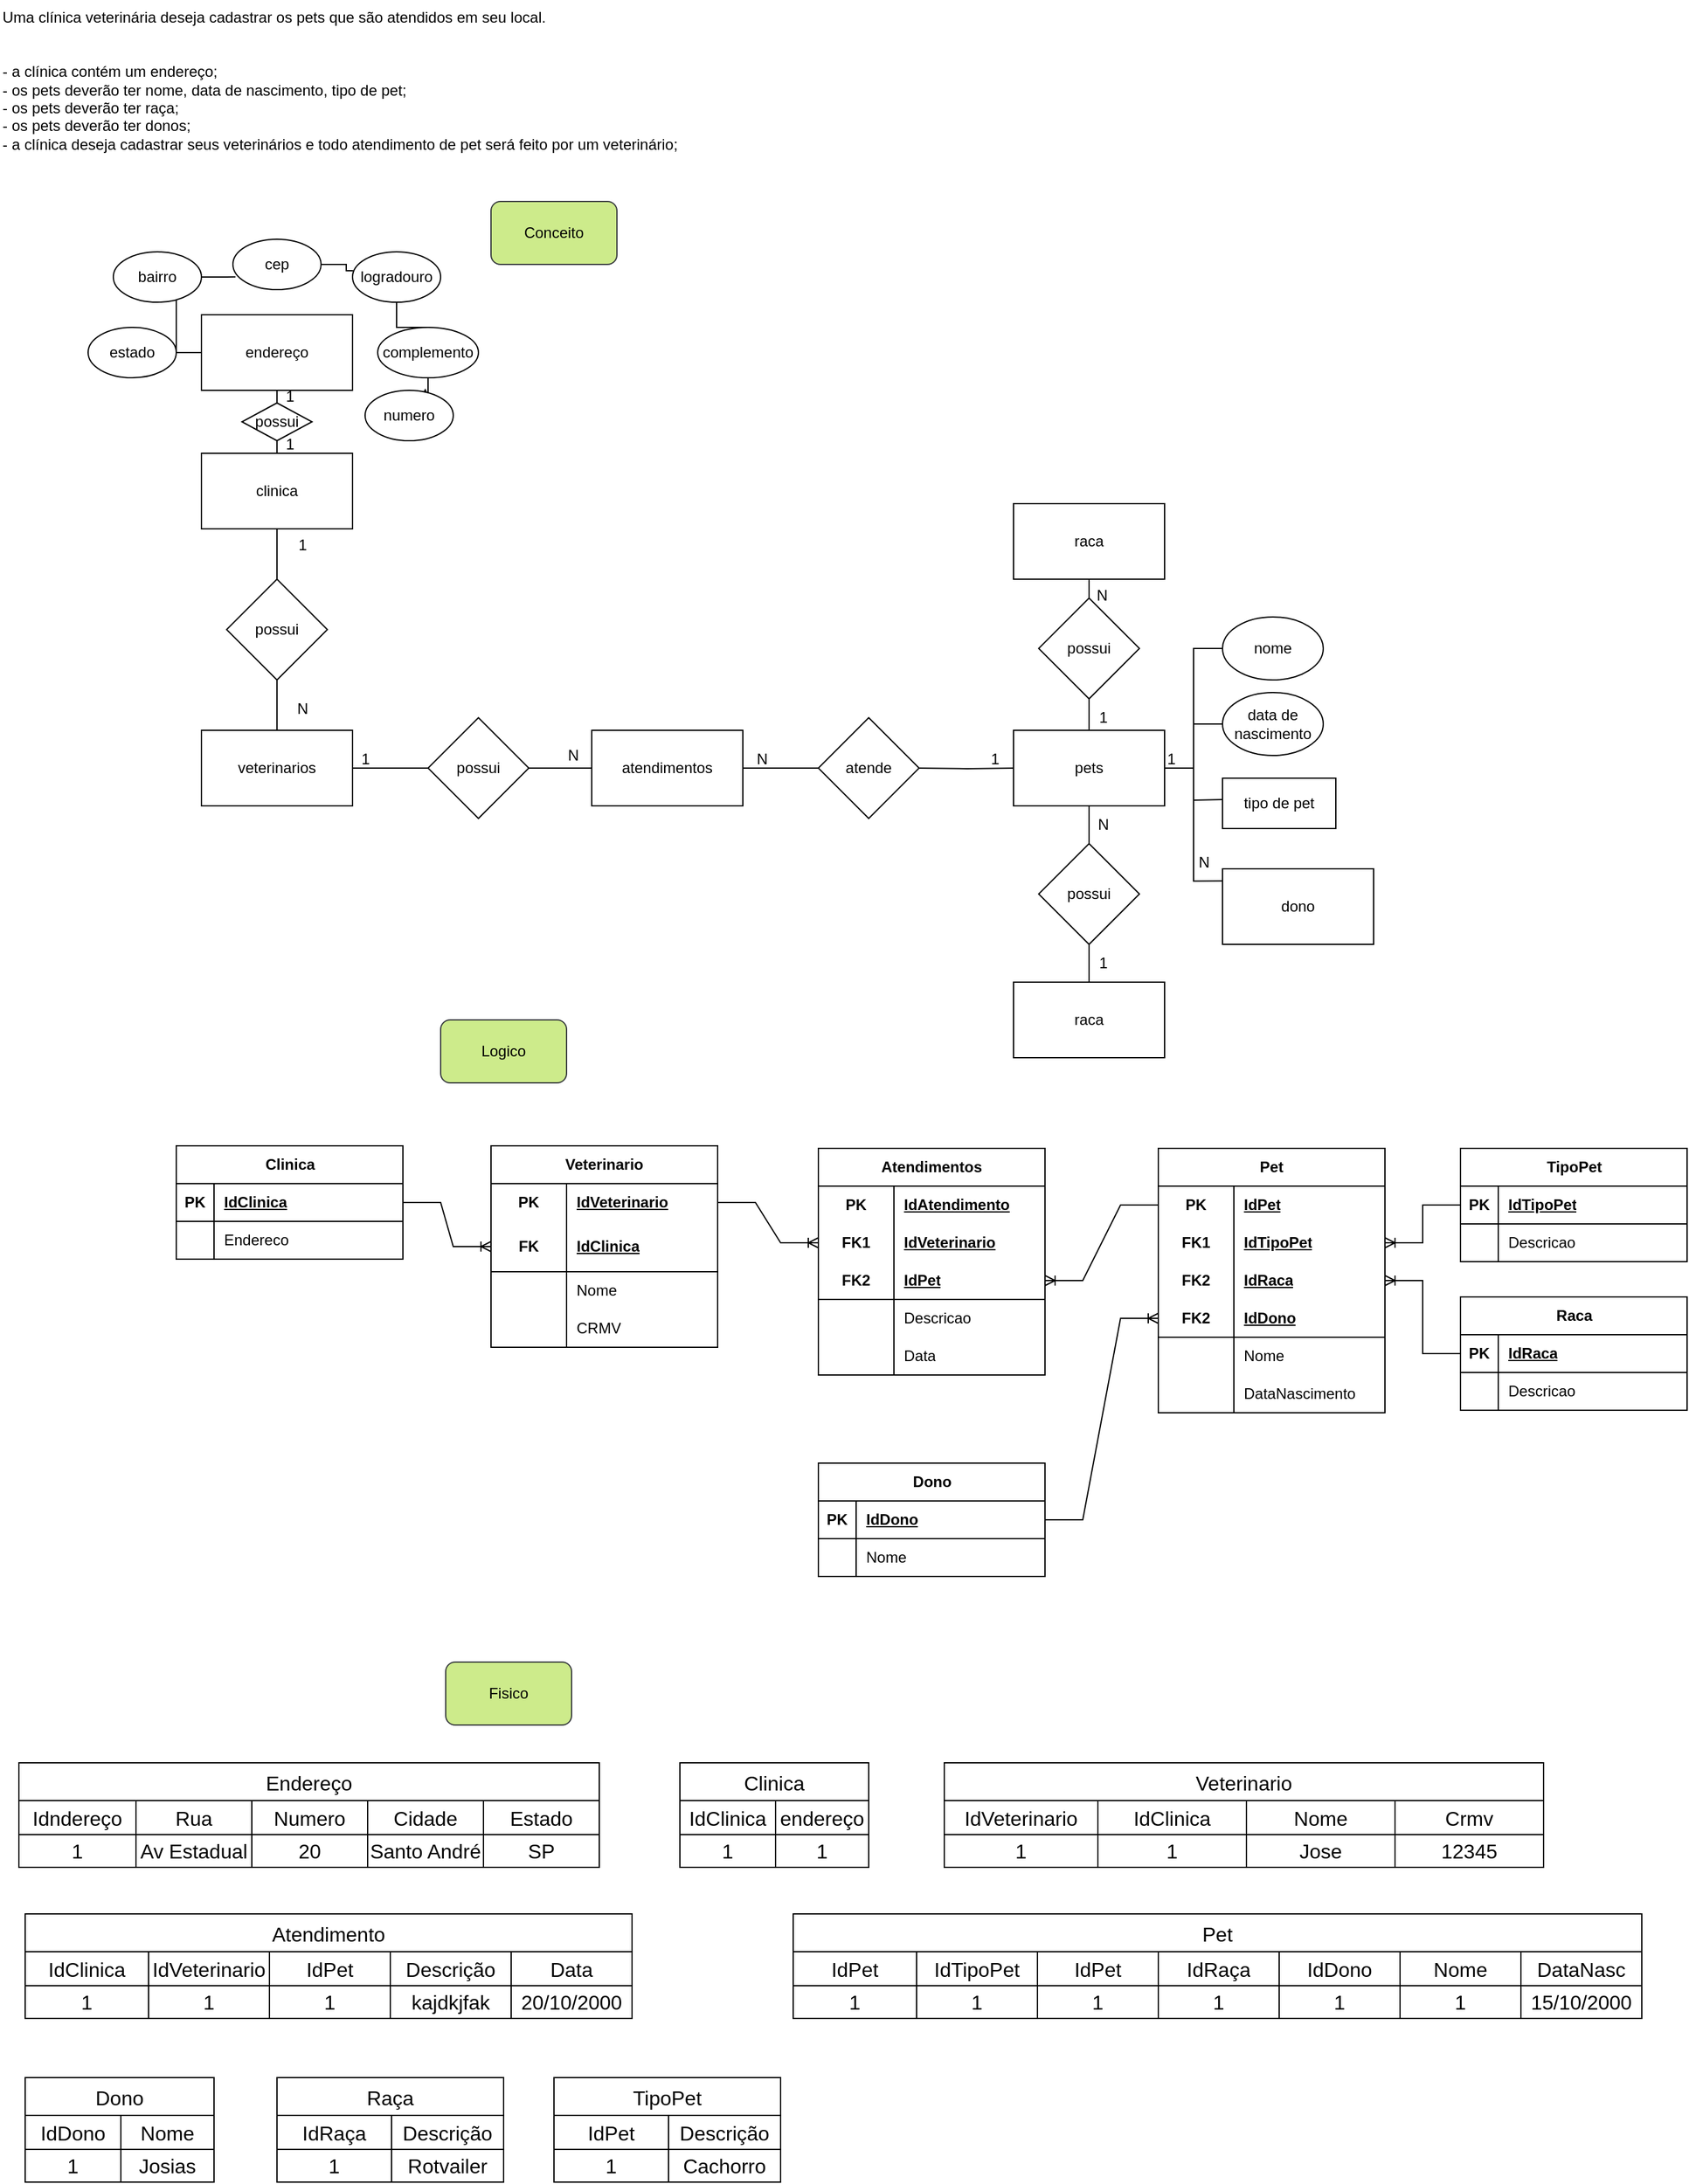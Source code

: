 <mxfile version="21.6.5" type="device">
  <diagram id="C5RBs43oDa-KdzZeNtuy" name="Page-1">
    <mxGraphModel dx="1473" dy="722" grid="1" gridSize="10" guides="1" tooltips="1" connect="1" arrows="1" fold="1" page="1" pageScale="1" pageWidth="827" pageHeight="1169" math="0" shadow="0">
      <root>
        <mxCell id="WIyWlLk6GJQsqaUBKTNV-0" />
        <mxCell id="WIyWlLk6GJQsqaUBKTNV-1" parent="WIyWlLk6GJQsqaUBKTNV-0" />
        <mxCell id="FNX5qKE9I0ZPfB3TcA4R-4" style="edgeStyle=orthogonalEdgeStyle;rounded=0;orthogonalLoop=1;jettySize=auto;html=1;entryX=1;entryY=0.5;entryDx=0;entryDy=0;endArrow=none;endFill=0;" parent="WIyWlLk6GJQsqaUBKTNV-1" source="FNX5qKE9I0ZPfB3TcA4R-0" edge="1">
          <mxGeometry relative="1" as="geometry">
            <mxPoint x="230.005" y="346" as="targetPoint" />
          </mxGeometry>
        </mxCell>
        <mxCell id="3CwpOaEv5uNdqjw2gjTh-17" style="edgeStyle=orthogonalEdgeStyle;rounded=0;orthogonalLoop=1;jettySize=auto;html=1;entryX=0.5;entryY=0;entryDx=0;entryDy=0;endArrow=none;endFill=0;" parent="WIyWlLk6GJQsqaUBKTNV-1" source="FNX5qKE9I0ZPfB3TcA4R-0" target="3CwpOaEv5uNdqjw2gjTh-16" edge="1">
          <mxGeometry relative="1" as="geometry" />
        </mxCell>
        <mxCell id="FNX5qKE9I0ZPfB3TcA4R-0" value="clinica" style="rounded=0;whiteSpace=wrap;html=1;" parent="WIyWlLk6GJQsqaUBKTNV-1" vertex="1">
          <mxGeometry x="170" y="400" width="120" height="60" as="geometry" />
        </mxCell>
        <mxCell id="3CwpOaEv5uNdqjw2gjTh-25" style="edgeStyle=orthogonalEdgeStyle;rounded=0;orthogonalLoop=1;jettySize=auto;html=1;endArrow=none;endFill=0;exitX=1;exitY=0.5;exitDx=0;exitDy=0;" parent="WIyWlLk6GJQsqaUBKTNV-1" target="FNX5qKE9I0ZPfB3TcA4R-2" edge="1">
          <mxGeometry relative="1" as="geometry">
            <mxPoint x="740" y="650" as="sourcePoint" />
          </mxGeometry>
        </mxCell>
        <mxCell id="FNX5qKE9I0ZPfB3TcA4R-1" value="possui" style="rhombus;whiteSpace=wrap;html=1;" parent="WIyWlLk6GJQsqaUBKTNV-1" vertex="1">
          <mxGeometry x="350" y="610" width="80" height="80" as="geometry" />
        </mxCell>
        <mxCell id="FNX5qKE9I0ZPfB3TcA4R-11" style="edgeStyle=orthogonalEdgeStyle;rounded=0;orthogonalLoop=1;jettySize=auto;html=1;entryX=0;entryY=0.5;entryDx=0;entryDy=0;endArrow=none;endFill=0;" parent="WIyWlLk6GJQsqaUBKTNV-1" source="FNX5qKE9I0ZPfB3TcA4R-2" target="FNX5qKE9I0ZPfB3TcA4R-7" edge="1">
          <mxGeometry relative="1" as="geometry" />
        </mxCell>
        <mxCell id="FNX5qKE9I0ZPfB3TcA4R-12" style="edgeStyle=orthogonalEdgeStyle;rounded=0;orthogonalLoop=1;jettySize=auto;html=1;entryX=0;entryY=0.5;entryDx=0;entryDy=0;endArrow=none;endFill=0;" parent="WIyWlLk6GJQsqaUBKTNV-1" source="FNX5qKE9I0ZPfB3TcA4R-2" target="FNX5qKE9I0ZPfB3TcA4R-10" edge="1">
          <mxGeometry relative="1" as="geometry" />
        </mxCell>
        <mxCell id="FNX5qKE9I0ZPfB3TcA4R-13" style="edgeStyle=orthogonalEdgeStyle;rounded=0;orthogonalLoop=1;jettySize=auto;html=1;entryX=0;entryY=0.5;entryDx=0;entryDy=0;endArrow=none;endFill=0;" parent="WIyWlLk6GJQsqaUBKTNV-1" source="FNX5qKE9I0ZPfB3TcA4R-2" edge="1">
          <mxGeometry relative="1" as="geometry">
            <mxPoint x="981.0" y="675" as="targetPoint" />
          </mxGeometry>
        </mxCell>
        <mxCell id="FNX5qKE9I0ZPfB3TcA4R-14" style="edgeStyle=orthogonalEdgeStyle;rounded=0;orthogonalLoop=1;jettySize=auto;html=1;entryX=0.005;entryY=0.161;entryDx=0;entryDy=0;endArrow=none;endFill=0;entryPerimeter=0;" parent="WIyWlLk6GJQsqaUBKTNV-1" source="FNX5qKE9I0ZPfB3TcA4R-2" target="3CwpOaEv5uNdqjw2gjTh-44" edge="1">
          <mxGeometry relative="1" as="geometry">
            <mxPoint x="981" y="735" as="targetPoint" />
          </mxGeometry>
        </mxCell>
        <mxCell id="FNX5qKE9I0ZPfB3TcA4R-2" value="pets" style="rounded=0;whiteSpace=wrap;html=1;" parent="WIyWlLk6GJQsqaUBKTNV-1" vertex="1">
          <mxGeometry x="815" y="620" width="120" height="60" as="geometry" />
        </mxCell>
        <mxCell id="FNX5qKE9I0ZPfB3TcA4R-7" value="nome" style="ellipse;whiteSpace=wrap;html=1;" parent="WIyWlLk6GJQsqaUBKTNV-1" vertex="1">
          <mxGeometry x="981" y="530" width="80" height="50" as="geometry" />
        </mxCell>
        <mxCell id="FNX5qKE9I0ZPfB3TcA4R-10" value="data de nascimento" style="ellipse;whiteSpace=wrap;html=1;" parent="WIyWlLk6GJQsqaUBKTNV-1" vertex="1">
          <mxGeometry x="981" y="590" width="80" height="50" as="geometry" />
        </mxCell>
        <mxCell id="FNX5qKE9I0ZPfB3TcA4R-20" style="edgeStyle=orthogonalEdgeStyle;rounded=0;orthogonalLoop=1;jettySize=auto;html=1;entryX=0.5;entryY=1;entryDx=0;entryDy=0;endArrow=none;endFill=0;" parent="WIyWlLk6GJQsqaUBKTNV-1" source="FNX5qKE9I0ZPfB3TcA4R-18" target="FNX5qKE9I0ZPfB3TcA4R-19" edge="1">
          <mxGeometry relative="1" as="geometry" />
        </mxCell>
        <mxCell id="FNX5qKE9I0ZPfB3TcA4R-18" value="raca" style="rounded=0;whiteSpace=wrap;html=1;" parent="WIyWlLk6GJQsqaUBKTNV-1" vertex="1">
          <mxGeometry x="815" y="820" width="120" height="60" as="geometry" />
        </mxCell>
        <mxCell id="FNX5qKE9I0ZPfB3TcA4R-21" style="edgeStyle=orthogonalEdgeStyle;rounded=0;orthogonalLoop=1;jettySize=auto;html=1;entryX=0.5;entryY=1;entryDx=0;entryDy=0;endArrow=none;endFill=0;" parent="WIyWlLk6GJQsqaUBKTNV-1" source="FNX5qKE9I0ZPfB3TcA4R-19" target="FNX5qKE9I0ZPfB3TcA4R-2" edge="1">
          <mxGeometry relative="1" as="geometry" />
        </mxCell>
        <mxCell id="FNX5qKE9I0ZPfB3TcA4R-19" value="possui" style="rhombus;whiteSpace=wrap;html=1;" parent="WIyWlLk6GJQsqaUBKTNV-1" vertex="1">
          <mxGeometry x="835" y="710" width="80" height="80" as="geometry" />
        </mxCell>
        <mxCell id="FNX5qKE9I0ZPfB3TcA4R-22" value="N" style="text;html=1;align=center;verticalAlign=middle;resizable=0;points=[];autosize=1;strokeColor=none;fillColor=none;" parent="WIyWlLk6GJQsqaUBKTNV-1" vertex="1">
          <mxGeometry x="871" y="680" width="30" height="30" as="geometry" />
        </mxCell>
        <mxCell id="FNX5qKE9I0ZPfB3TcA4R-23" value="1" style="text;html=1;align=center;verticalAlign=middle;resizable=0;points=[];autosize=1;strokeColor=none;fillColor=none;" parent="WIyWlLk6GJQsqaUBKTNV-1" vertex="1">
          <mxGeometry x="871" y="790" width="30" height="30" as="geometry" />
        </mxCell>
        <mxCell id="eUbRqjOayq9dedV_3_VX-0" value="Uma clínica veterinária deseja cadastrar os pets que são atendidos em seu local.&#xa;&#xa;&#xa;- a clínica contém um endereço;&#xa;- os pets deverão ter nome, data de nascimento, tipo de pet;&#xa;- os pets deverão ter raça;&#xa;- os pets deverão ter donos;&#xa;- a clínica deseja cadastrar seus veterinários e todo atendimento de pet será feito por um veterinário;" style="text;whiteSpace=wrap;" parent="WIyWlLk6GJQsqaUBKTNV-1" vertex="1">
          <mxGeometry x="10" y="40" width="560" height="150" as="geometry" />
        </mxCell>
        <mxCell id="3CwpOaEv5uNdqjw2gjTh-8" style="edgeStyle=orthogonalEdgeStyle;rounded=0;orthogonalLoop=1;jettySize=auto;html=1;entryX=1;entryY=0.5;entryDx=0;entryDy=0;endArrow=none;endFill=0;" parent="WIyWlLk6GJQsqaUBKTNV-1" source="3CwpOaEv5uNdqjw2gjTh-0" target="3CwpOaEv5uNdqjw2gjTh-5" edge="1">
          <mxGeometry relative="1" as="geometry" />
        </mxCell>
        <mxCell id="3CwpOaEv5uNdqjw2gjTh-9" style="edgeStyle=orthogonalEdgeStyle;rounded=0;orthogonalLoop=1;jettySize=auto;html=1;endArrow=none;endFill=0;" parent="WIyWlLk6GJQsqaUBKTNV-1" source="3CwpOaEv5uNdqjw2gjTh-0" edge="1">
          <mxGeometry relative="1" as="geometry">
            <mxPoint x="150" y="280" as="targetPoint" />
          </mxGeometry>
        </mxCell>
        <mxCell id="3CwpOaEv5uNdqjw2gjTh-0" value="endereço" style="rounded=0;whiteSpace=wrap;html=1;" parent="WIyWlLk6GJQsqaUBKTNV-1" vertex="1">
          <mxGeometry x="170" y="290" width="120" height="60" as="geometry" />
        </mxCell>
        <mxCell id="3CwpOaEv5uNdqjw2gjTh-11" style="edgeStyle=orthogonalEdgeStyle;rounded=0;orthogonalLoop=1;jettySize=auto;html=1;entryX=0.006;entryY=0.376;entryDx=0;entryDy=0;entryPerimeter=0;endArrow=none;endFill=0;" parent="WIyWlLk6GJQsqaUBKTNV-1" source="3CwpOaEv5uNdqjw2gjTh-1" target="3CwpOaEv5uNdqjw2gjTh-2" edge="1">
          <mxGeometry relative="1" as="geometry" />
        </mxCell>
        <mxCell id="3CwpOaEv5uNdqjw2gjTh-1" value="cep" style="ellipse;whiteSpace=wrap;html=1;" parent="WIyWlLk6GJQsqaUBKTNV-1" vertex="1">
          <mxGeometry x="195" y="230" width="70" height="40" as="geometry" />
        </mxCell>
        <mxCell id="3CwpOaEv5uNdqjw2gjTh-12" style="edgeStyle=orthogonalEdgeStyle;rounded=0;orthogonalLoop=1;jettySize=auto;html=1;endArrow=none;endFill=0;" parent="WIyWlLk6GJQsqaUBKTNV-1" source="3CwpOaEv5uNdqjw2gjTh-2" target="3CwpOaEv5uNdqjw2gjTh-3" edge="1">
          <mxGeometry relative="1" as="geometry" />
        </mxCell>
        <mxCell id="3CwpOaEv5uNdqjw2gjTh-2" value="logradouro" style="ellipse;whiteSpace=wrap;html=1;" parent="WIyWlLk6GJQsqaUBKTNV-1" vertex="1">
          <mxGeometry x="290" y="240" width="70" height="40" as="geometry" />
        </mxCell>
        <mxCell id="3CwpOaEv5uNdqjw2gjTh-13" style="edgeStyle=orthogonalEdgeStyle;rounded=0;orthogonalLoop=1;jettySize=auto;html=1;entryX=0.682;entryY=-0.039;entryDx=0;entryDy=0;entryPerimeter=0;" parent="WIyWlLk6GJQsqaUBKTNV-1" source="3CwpOaEv5uNdqjw2gjTh-3" target="3CwpOaEv5uNdqjw2gjTh-4" edge="1">
          <mxGeometry relative="1" as="geometry" />
        </mxCell>
        <mxCell id="3CwpOaEv5uNdqjw2gjTh-3" value="complemento" style="ellipse;whiteSpace=wrap;html=1;" parent="WIyWlLk6GJQsqaUBKTNV-1" vertex="1">
          <mxGeometry x="310" y="300" width="80" height="40" as="geometry" />
        </mxCell>
        <mxCell id="3CwpOaEv5uNdqjw2gjTh-4" value="numero" style="ellipse;whiteSpace=wrap;html=1;" parent="WIyWlLk6GJQsqaUBKTNV-1" vertex="1">
          <mxGeometry x="300" y="350" width="70" height="40" as="geometry" />
        </mxCell>
        <mxCell id="3CwpOaEv5uNdqjw2gjTh-5" value="estado" style="ellipse;whiteSpace=wrap;html=1;" parent="WIyWlLk6GJQsqaUBKTNV-1" vertex="1">
          <mxGeometry x="80" y="300" width="70" height="40" as="geometry" />
        </mxCell>
        <mxCell id="3CwpOaEv5uNdqjw2gjTh-10" style="edgeStyle=orthogonalEdgeStyle;rounded=0;orthogonalLoop=1;jettySize=auto;html=1;entryX=0.029;entryY=0.747;entryDx=0;entryDy=0;entryPerimeter=0;endArrow=none;endFill=0;" parent="WIyWlLk6GJQsqaUBKTNV-1" source="3CwpOaEv5uNdqjw2gjTh-6" target="3CwpOaEv5uNdqjw2gjTh-1" edge="1">
          <mxGeometry relative="1" as="geometry" />
        </mxCell>
        <mxCell id="3CwpOaEv5uNdqjw2gjTh-6" value="bairro" style="ellipse;whiteSpace=wrap;html=1;" parent="WIyWlLk6GJQsqaUBKTNV-1" vertex="1">
          <mxGeometry x="100" y="240" width="70" height="40" as="geometry" />
        </mxCell>
        <mxCell id="3CwpOaEv5uNdqjw2gjTh-19" style="edgeStyle=orthogonalEdgeStyle;rounded=0;orthogonalLoop=1;jettySize=auto;html=1;entryX=0.5;entryY=0;entryDx=0;entryDy=0;endArrow=none;endFill=0;" parent="WIyWlLk6GJQsqaUBKTNV-1" source="3CwpOaEv5uNdqjw2gjTh-16" target="3CwpOaEv5uNdqjw2gjTh-18" edge="1">
          <mxGeometry relative="1" as="geometry" />
        </mxCell>
        <mxCell id="3CwpOaEv5uNdqjw2gjTh-16" value="possui" style="rhombus;whiteSpace=wrap;html=1;" parent="WIyWlLk6GJQsqaUBKTNV-1" vertex="1">
          <mxGeometry x="190" y="500" width="80" height="80" as="geometry" />
        </mxCell>
        <mxCell id="3CwpOaEv5uNdqjw2gjTh-24" style="edgeStyle=orthogonalEdgeStyle;rounded=0;orthogonalLoop=1;jettySize=auto;html=1;entryX=0;entryY=0.5;entryDx=0;entryDy=0;endArrow=none;endFill=0;" parent="WIyWlLk6GJQsqaUBKTNV-1" source="3CwpOaEv5uNdqjw2gjTh-18" target="FNX5qKE9I0ZPfB3TcA4R-1" edge="1">
          <mxGeometry relative="1" as="geometry" />
        </mxCell>
        <mxCell id="3CwpOaEv5uNdqjw2gjTh-18" value="veterinarios" style="rounded=0;whiteSpace=wrap;html=1;" parent="WIyWlLk6GJQsqaUBKTNV-1" vertex="1">
          <mxGeometry x="170" y="620" width="120" height="60" as="geometry" />
        </mxCell>
        <mxCell id="3CwpOaEv5uNdqjw2gjTh-20" value="possui" style="rhombus;whiteSpace=wrap;html=1;" parent="WIyWlLk6GJQsqaUBKTNV-1" vertex="1">
          <mxGeometry x="202.19" y="360" width="55.62" height="30" as="geometry" />
        </mxCell>
        <mxCell id="3CwpOaEv5uNdqjw2gjTh-21" value="1" style="text;html=1;align=center;verticalAlign=middle;resizable=0;points=[];autosize=1;strokeColor=none;fillColor=none;" parent="WIyWlLk6GJQsqaUBKTNV-1" vertex="1">
          <mxGeometry x="225" y="378" width="30" height="30" as="geometry" />
        </mxCell>
        <mxCell id="3CwpOaEv5uNdqjw2gjTh-22" value="1" style="text;html=1;align=center;verticalAlign=middle;resizable=0;points=[];autosize=1;strokeColor=none;fillColor=none;" parent="WIyWlLk6GJQsqaUBKTNV-1" vertex="1">
          <mxGeometry x="225" y="340" width="30" height="30" as="geometry" />
        </mxCell>
        <mxCell id="3CwpOaEv5uNdqjw2gjTh-32" value="1" style="text;html=1;align=center;verticalAlign=middle;resizable=0;points=[];autosize=1;strokeColor=none;fillColor=none;" parent="WIyWlLk6GJQsqaUBKTNV-1" vertex="1">
          <mxGeometry x="285" y="628" width="30" height="30" as="geometry" />
        </mxCell>
        <mxCell id="3CwpOaEv5uNdqjw2gjTh-33" value="1" style="text;html=1;align=center;verticalAlign=middle;resizable=0;points=[];autosize=1;strokeColor=none;fillColor=none;" parent="WIyWlLk6GJQsqaUBKTNV-1" vertex="1">
          <mxGeometry x="785" y="628" width="30" height="30" as="geometry" />
        </mxCell>
        <mxCell id="3CwpOaEv5uNdqjw2gjTh-38" style="edgeStyle=orthogonalEdgeStyle;rounded=0;orthogonalLoop=1;jettySize=auto;html=1;endArrow=none;endFill=0;" parent="WIyWlLk6GJQsqaUBKTNV-1" source="3CwpOaEv5uNdqjw2gjTh-35" edge="1">
          <mxGeometry relative="1" as="geometry">
            <mxPoint x="875" y="510" as="targetPoint" />
          </mxGeometry>
        </mxCell>
        <mxCell id="3CwpOaEv5uNdqjw2gjTh-35" value="raca" style="rounded=0;whiteSpace=wrap;html=1;" parent="WIyWlLk6GJQsqaUBKTNV-1" vertex="1">
          <mxGeometry x="815" y="440" width="120" height="60" as="geometry" />
        </mxCell>
        <mxCell id="3CwpOaEv5uNdqjw2gjTh-39" style="edgeStyle=orthogonalEdgeStyle;rounded=0;orthogonalLoop=1;jettySize=auto;html=1;entryX=0.5;entryY=0;entryDx=0;entryDy=0;endArrow=none;endFill=0;" parent="WIyWlLk6GJQsqaUBKTNV-1" source="3CwpOaEv5uNdqjw2gjTh-36" target="FNX5qKE9I0ZPfB3TcA4R-2" edge="1">
          <mxGeometry relative="1" as="geometry" />
        </mxCell>
        <mxCell id="3CwpOaEv5uNdqjw2gjTh-36" value="possui" style="rhombus;whiteSpace=wrap;html=1;" parent="WIyWlLk6GJQsqaUBKTNV-1" vertex="1">
          <mxGeometry x="835" y="515" width="80" height="80" as="geometry" />
        </mxCell>
        <mxCell id="3CwpOaEv5uNdqjw2gjTh-42" value="N" style="text;html=1;align=center;verticalAlign=middle;resizable=0;points=[];autosize=1;strokeColor=none;fillColor=none;" parent="WIyWlLk6GJQsqaUBKTNV-1" vertex="1">
          <mxGeometry x="870" y="498" width="30" height="30" as="geometry" />
        </mxCell>
        <mxCell id="3CwpOaEv5uNdqjw2gjTh-43" value="1" style="text;html=1;align=center;verticalAlign=middle;resizable=0;points=[];autosize=1;strokeColor=none;fillColor=none;" parent="WIyWlLk6GJQsqaUBKTNV-1" vertex="1">
          <mxGeometry x="871" y="595" width="30" height="30" as="geometry" />
        </mxCell>
        <mxCell id="3CwpOaEv5uNdqjw2gjTh-44" value="dono" style="rounded=0;whiteSpace=wrap;html=1;" parent="WIyWlLk6GJQsqaUBKTNV-1" vertex="1">
          <mxGeometry x="981" y="730" width="120" height="60" as="geometry" />
        </mxCell>
        <mxCell id="3CwpOaEv5uNdqjw2gjTh-45" value="1" style="text;html=1;align=center;verticalAlign=middle;resizable=0;points=[];autosize=1;strokeColor=none;fillColor=none;" parent="WIyWlLk6GJQsqaUBKTNV-1" vertex="1">
          <mxGeometry x="925" y="628" width="30" height="30" as="geometry" />
        </mxCell>
        <mxCell id="3CwpOaEv5uNdqjw2gjTh-46" value="N" style="text;html=1;align=center;verticalAlign=middle;resizable=0;points=[];autosize=1;strokeColor=none;fillColor=none;" parent="WIyWlLk6GJQsqaUBKTNV-1" vertex="1">
          <mxGeometry x="951" y="710" width="30" height="30" as="geometry" />
        </mxCell>
        <mxCell id="3CwpOaEv5uNdqjw2gjTh-47" value="tipo de pet" style="rounded=0;whiteSpace=wrap;html=1;" parent="WIyWlLk6GJQsqaUBKTNV-1" vertex="1">
          <mxGeometry x="981" y="658" width="90" height="40" as="geometry" />
        </mxCell>
        <mxCell id="JhYaA6cVNH746iV5qF41-0" value="1" style="text;html=1;align=center;verticalAlign=middle;resizable=0;points=[];autosize=1;strokeColor=none;fillColor=none;" vertex="1" parent="WIyWlLk6GJQsqaUBKTNV-1">
          <mxGeometry x="235" y="458" width="30" height="30" as="geometry" />
        </mxCell>
        <mxCell id="JhYaA6cVNH746iV5qF41-1" value="N" style="text;html=1;align=center;verticalAlign=middle;resizable=0;points=[];autosize=1;strokeColor=none;fillColor=none;" vertex="1" parent="WIyWlLk6GJQsqaUBKTNV-1">
          <mxGeometry x="235" y="588" width="30" height="30" as="geometry" />
        </mxCell>
        <mxCell id="JhYaA6cVNH746iV5qF41-3" style="edgeStyle=orthogonalEdgeStyle;rounded=0;orthogonalLoop=1;jettySize=auto;html=1;entryX=1;entryY=0.5;entryDx=0;entryDy=0;endArrow=none;endFill=0;" edge="1" parent="WIyWlLk6GJQsqaUBKTNV-1" source="JhYaA6cVNH746iV5qF41-2" target="FNX5qKE9I0ZPfB3TcA4R-1">
          <mxGeometry relative="1" as="geometry" />
        </mxCell>
        <mxCell id="JhYaA6cVNH746iV5qF41-2" value="atendimentos" style="rounded=0;whiteSpace=wrap;html=1;" vertex="1" parent="WIyWlLk6GJQsqaUBKTNV-1">
          <mxGeometry x="480" y="620" width="120" height="60" as="geometry" />
        </mxCell>
        <mxCell id="JhYaA6cVNH746iV5qF41-4" value="N" style="text;html=1;align=center;verticalAlign=middle;resizable=0;points=[];autosize=1;strokeColor=none;fillColor=none;" vertex="1" parent="WIyWlLk6GJQsqaUBKTNV-1">
          <mxGeometry x="450" y="625" width="30" height="30" as="geometry" />
        </mxCell>
        <mxCell id="JhYaA6cVNH746iV5qF41-30" style="edgeStyle=orthogonalEdgeStyle;rounded=0;orthogonalLoop=1;jettySize=auto;html=1;entryX=1;entryY=0.5;entryDx=0;entryDy=0;endArrow=none;endFill=0;" edge="1" parent="WIyWlLk6GJQsqaUBKTNV-1" source="JhYaA6cVNH746iV5qF41-29" target="JhYaA6cVNH746iV5qF41-2">
          <mxGeometry relative="1" as="geometry" />
        </mxCell>
        <mxCell id="JhYaA6cVNH746iV5qF41-29" value="atende" style="rhombus;whiteSpace=wrap;html=1;" vertex="1" parent="WIyWlLk6GJQsqaUBKTNV-1">
          <mxGeometry x="660" y="610" width="80" height="80" as="geometry" />
        </mxCell>
        <mxCell id="JhYaA6cVNH746iV5qF41-31" value="N" style="text;html=1;align=center;verticalAlign=middle;resizable=0;points=[];autosize=1;strokeColor=none;fillColor=none;" vertex="1" parent="WIyWlLk6GJQsqaUBKTNV-1">
          <mxGeometry x="600" y="628" width="30" height="30" as="geometry" />
        </mxCell>
        <mxCell id="JhYaA6cVNH746iV5qF41-32" value="Conceito" style="rounded=1;whiteSpace=wrap;html=1;fillColor=#cdeb8b;strokeColor=#36393d;" vertex="1" parent="WIyWlLk6GJQsqaUBKTNV-1">
          <mxGeometry x="400" y="200" width="100" height="50" as="geometry" />
        </mxCell>
        <mxCell id="ToxMgEXlKhStnpNebUlp-0" value="Clinica" style="shape=table;startSize=30;container=1;collapsible=1;childLayout=tableLayout;fixedRows=1;rowLines=0;fontStyle=1;align=center;resizeLast=1;html=1;" vertex="1" parent="WIyWlLk6GJQsqaUBKTNV-1">
          <mxGeometry x="150" y="950" width="180" height="90" as="geometry" />
        </mxCell>
        <mxCell id="ToxMgEXlKhStnpNebUlp-1" value="" style="shape=tableRow;horizontal=0;startSize=0;swimlaneHead=0;swimlaneBody=0;fillColor=none;collapsible=0;dropTarget=0;points=[[0,0.5],[1,0.5]];portConstraint=eastwest;top=0;left=0;right=0;bottom=1;" vertex="1" parent="ToxMgEXlKhStnpNebUlp-0">
          <mxGeometry y="30" width="180" height="30" as="geometry" />
        </mxCell>
        <mxCell id="ToxMgEXlKhStnpNebUlp-2" value="PK" style="shape=partialRectangle;connectable=0;fillColor=none;top=0;left=0;bottom=0;right=0;fontStyle=1;overflow=hidden;whiteSpace=wrap;html=1;" vertex="1" parent="ToxMgEXlKhStnpNebUlp-1">
          <mxGeometry width="30" height="30" as="geometry">
            <mxRectangle width="30" height="30" as="alternateBounds" />
          </mxGeometry>
        </mxCell>
        <mxCell id="ToxMgEXlKhStnpNebUlp-3" value="IdClinica" style="shape=partialRectangle;connectable=0;fillColor=none;top=0;left=0;bottom=0;right=0;align=left;spacingLeft=6;fontStyle=5;overflow=hidden;whiteSpace=wrap;html=1;" vertex="1" parent="ToxMgEXlKhStnpNebUlp-1">
          <mxGeometry x="30" width="150" height="30" as="geometry">
            <mxRectangle width="150" height="30" as="alternateBounds" />
          </mxGeometry>
        </mxCell>
        <mxCell id="ToxMgEXlKhStnpNebUlp-4" value="" style="shape=tableRow;horizontal=0;startSize=0;swimlaneHead=0;swimlaneBody=0;fillColor=none;collapsible=0;dropTarget=0;points=[[0,0.5],[1,0.5]];portConstraint=eastwest;top=0;left=0;right=0;bottom=0;" vertex="1" parent="ToxMgEXlKhStnpNebUlp-0">
          <mxGeometry y="60" width="180" height="30" as="geometry" />
        </mxCell>
        <mxCell id="ToxMgEXlKhStnpNebUlp-5" value="" style="shape=partialRectangle;connectable=0;fillColor=none;top=0;left=0;bottom=0;right=0;editable=1;overflow=hidden;whiteSpace=wrap;html=1;" vertex="1" parent="ToxMgEXlKhStnpNebUlp-4">
          <mxGeometry width="30" height="30" as="geometry">
            <mxRectangle width="30" height="30" as="alternateBounds" />
          </mxGeometry>
        </mxCell>
        <mxCell id="ToxMgEXlKhStnpNebUlp-6" value="Endereco" style="shape=partialRectangle;connectable=0;fillColor=none;top=0;left=0;bottom=0;right=0;align=left;spacingLeft=6;overflow=hidden;whiteSpace=wrap;html=1;" vertex="1" parent="ToxMgEXlKhStnpNebUlp-4">
          <mxGeometry x="30" width="150" height="30" as="geometry">
            <mxRectangle width="150" height="30" as="alternateBounds" />
          </mxGeometry>
        </mxCell>
        <mxCell id="ToxMgEXlKhStnpNebUlp-7" value="Veterinario" style="shape=table;startSize=30;container=1;collapsible=1;childLayout=tableLayout;fixedRows=1;rowLines=0;fontStyle=1;align=center;resizeLast=1;html=1;whiteSpace=wrap;" vertex="1" parent="WIyWlLk6GJQsqaUBKTNV-1">
          <mxGeometry x="400" y="950" width="180" height="160" as="geometry" />
        </mxCell>
        <mxCell id="ToxMgEXlKhStnpNebUlp-8" value="" style="shape=tableRow;horizontal=0;startSize=0;swimlaneHead=0;swimlaneBody=0;fillColor=none;collapsible=0;dropTarget=0;points=[[0,0.5],[1,0.5]];portConstraint=eastwest;top=0;left=0;right=0;bottom=0;html=1;" vertex="1" parent="ToxMgEXlKhStnpNebUlp-7">
          <mxGeometry y="30" width="180" height="30" as="geometry" />
        </mxCell>
        <mxCell id="ToxMgEXlKhStnpNebUlp-9" value="PK" style="shape=partialRectangle;connectable=0;fillColor=none;top=0;left=0;bottom=0;right=0;fontStyle=1;overflow=hidden;html=1;whiteSpace=wrap;" vertex="1" parent="ToxMgEXlKhStnpNebUlp-8">
          <mxGeometry width="60" height="30" as="geometry">
            <mxRectangle width="60" height="30" as="alternateBounds" />
          </mxGeometry>
        </mxCell>
        <mxCell id="ToxMgEXlKhStnpNebUlp-10" value="IdVeterinario" style="shape=partialRectangle;connectable=0;fillColor=none;top=0;left=0;bottom=0;right=0;align=left;spacingLeft=6;fontStyle=5;overflow=hidden;html=1;whiteSpace=wrap;" vertex="1" parent="ToxMgEXlKhStnpNebUlp-8">
          <mxGeometry x="60" width="120" height="30" as="geometry">
            <mxRectangle width="120" height="30" as="alternateBounds" />
          </mxGeometry>
        </mxCell>
        <mxCell id="ToxMgEXlKhStnpNebUlp-11" value="" style="shape=tableRow;horizontal=0;startSize=0;swimlaneHead=0;swimlaneBody=0;fillColor=none;collapsible=0;dropTarget=0;points=[[0,0.5],[1,0.5]];portConstraint=eastwest;top=0;left=0;right=0;bottom=1;html=1;" vertex="1" parent="ToxMgEXlKhStnpNebUlp-7">
          <mxGeometry y="60" width="180" height="40" as="geometry" />
        </mxCell>
        <mxCell id="ToxMgEXlKhStnpNebUlp-12" value="FK" style="shape=partialRectangle;connectable=0;fillColor=none;top=0;left=0;bottom=0;right=0;fontStyle=1;overflow=hidden;html=1;whiteSpace=wrap;" vertex="1" parent="ToxMgEXlKhStnpNebUlp-11">
          <mxGeometry width="60" height="40" as="geometry">
            <mxRectangle width="60" height="40" as="alternateBounds" />
          </mxGeometry>
        </mxCell>
        <mxCell id="ToxMgEXlKhStnpNebUlp-13" value="IdClinica" style="shape=partialRectangle;connectable=0;fillColor=none;top=0;left=0;bottom=0;right=0;align=left;spacingLeft=6;fontStyle=5;overflow=hidden;html=1;whiteSpace=wrap;" vertex="1" parent="ToxMgEXlKhStnpNebUlp-11">
          <mxGeometry x="60" width="120" height="40" as="geometry">
            <mxRectangle width="120" height="40" as="alternateBounds" />
          </mxGeometry>
        </mxCell>
        <mxCell id="ToxMgEXlKhStnpNebUlp-14" value="" style="shape=tableRow;horizontal=0;startSize=0;swimlaneHead=0;swimlaneBody=0;fillColor=none;collapsible=0;dropTarget=0;points=[[0,0.5],[1,0.5]];portConstraint=eastwest;top=0;left=0;right=0;bottom=0;html=1;" vertex="1" parent="ToxMgEXlKhStnpNebUlp-7">
          <mxGeometry y="100" width="180" height="30" as="geometry" />
        </mxCell>
        <mxCell id="ToxMgEXlKhStnpNebUlp-15" value="" style="shape=partialRectangle;connectable=0;fillColor=none;top=0;left=0;bottom=0;right=0;editable=1;overflow=hidden;html=1;whiteSpace=wrap;" vertex="1" parent="ToxMgEXlKhStnpNebUlp-14">
          <mxGeometry width="60" height="30" as="geometry">
            <mxRectangle width="60" height="30" as="alternateBounds" />
          </mxGeometry>
        </mxCell>
        <mxCell id="ToxMgEXlKhStnpNebUlp-16" value="Nome" style="shape=partialRectangle;connectable=0;fillColor=none;top=0;left=0;bottom=0;right=0;align=left;spacingLeft=6;overflow=hidden;html=1;whiteSpace=wrap;" vertex="1" parent="ToxMgEXlKhStnpNebUlp-14">
          <mxGeometry x="60" width="120" height="30" as="geometry">
            <mxRectangle width="120" height="30" as="alternateBounds" />
          </mxGeometry>
        </mxCell>
        <mxCell id="ToxMgEXlKhStnpNebUlp-17" value="" style="shape=tableRow;horizontal=0;startSize=0;swimlaneHead=0;swimlaneBody=0;fillColor=none;collapsible=0;dropTarget=0;points=[[0,0.5],[1,0.5]];portConstraint=eastwest;top=0;left=0;right=0;bottom=0;html=1;" vertex="1" parent="ToxMgEXlKhStnpNebUlp-7">
          <mxGeometry y="130" width="180" height="30" as="geometry" />
        </mxCell>
        <mxCell id="ToxMgEXlKhStnpNebUlp-18" value="" style="shape=partialRectangle;connectable=0;fillColor=none;top=0;left=0;bottom=0;right=0;editable=1;overflow=hidden;html=1;whiteSpace=wrap;" vertex="1" parent="ToxMgEXlKhStnpNebUlp-17">
          <mxGeometry width="60" height="30" as="geometry">
            <mxRectangle width="60" height="30" as="alternateBounds" />
          </mxGeometry>
        </mxCell>
        <mxCell id="ToxMgEXlKhStnpNebUlp-19" value="CRMV" style="shape=partialRectangle;connectable=0;fillColor=none;top=0;left=0;bottom=0;right=0;align=left;spacingLeft=6;overflow=hidden;html=1;whiteSpace=wrap;" vertex="1" parent="ToxMgEXlKhStnpNebUlp-17">
          <mxGeometry x="60" width="120" height="30" as="geometry">
            <mxRectangle width="120" height="30" as="alternateBounds" />
          </mxGeometry>
        </mxCell>
        <mxCell id="ToxMgEXlKhStnpNebUlp-20" value="Atendimentos" style="shape=table;startSize=30;container=1;collapsible=1;childLayout=tableLayout;fixedRows=1;rowLines=0;fontStyle=1;align=center;resizeLast=1;html=1;whiteSpace=wrap;" vertex="1" parent="WIyWlLk6GJQsqaUBKTNV-1">
          <mxGeometry x="660" y="952" width="180" height="180" as="geometry" />
        </mxCell>
        <mxCell id="ToxMgEXlKhStnpNebUlp-21" value="" style="shape=tableRow;horizontal=0;startSize=0;swimlaneHead=0;swimlaneBody=0;fillColor=none;collapsible=0;dropTarget=0;points=[[0,0.5],[1,0.5]];portConstraint=eastwest;top=0;left=0;right=0;bottom=0;html=1;" vertex="1" parent="ToxMgEXlKhStnpNebUlp-20">
          <mxGeometry y="30" width="180" height="30" as="geometry" />
        </mxCell>
        <mxCell id="ToxMgEXlKhStnpNebUlp-22" value="PK" style="shape=partialRectangle;connectable=0;fillColor=none;top=0;left=0;bottom=0;right=0;fontStyle=1;overflow=hidden;html=1;whiteSpace=wrap;" vertex="1" parent="ToxMgEXlKhStnpNebUlp-21">
          <mxGeometry width="60" height="30" as="geometry">
            <mxRectangle width="60" height="30" as="alternateBounds" />
          </mxGeometry>
        </mxCell>
        <mxCell id="ToxMgEXlKhStnpNebUlp-23" value="IdAtendimento" style="shape=partialRectangle;connectable=0;fillColor=none;top=0;left=0;bottom=0;right=0;align=left;spacingLeft=6;fontStyle=5;overflow=hidden;html=1;whiteSpace=wrap;" vertex="1" parent="ToxMgEXlKhStnpNebUlp-21">
          <mxGeometry x="60" width="120" height="30" as="geometry">
            <mxRectangle width="120" height="30" as="alternateBounds" />
          </mxGeometry>
        </mxCell>
        <mxCell id="ToxMgEXlKhStnpNebUlp-24" style="shape=tableRow;horizontal=0;startSize=0;swimlaneHead=0;swimlaneBody=0;fillColor=none;collapsible=0;dropTarget=0;points=[[0,0.5],[1,0.5]];portConstraint=eastwest;top=0;left=0;right=0;bottom=0;html=1;" vertex="1" parent="ToxMgEXlKhStnpNebUlp-20">
          <mxGeometry y="60" width="180" height="30" as="geometry" />
        </mxCell>
        <mxCell id="ToxMgEXlKhStnpNebUlp-25" value="FK1" style="shape=partialRectangle;connectable=0;fillColor=none;top=0;left=0;bottom=0;right=0;fontStyle=1;overflow=hidden;html=1;whiteSpace=wrap;" vertex="1" parent="ToxMgEXlKhStnpNebUlp-24">
          <mxGeometry width="60" height="30" as="geometry">
            <mxRectangle width="60" height="30" as="alternateBounds" />
          </mxGeometry>
        </mxCell>
        <mxCell id="ToxMgEXlKhStnpNebUlp-26" value="IdVeterinario" style="shape=partialRectangle;connectable=0;fillColor=none;top=0;left=0;bottom=0;right=0;align=left;spacingLeft=6;fontStyle=5;overflow=hidden;html=1;whiteSpace=wrap;" vertex="1" parent="ToxMgEXlKhStnpNebUlp-24">
          <mxGeometry x="60" width="120" height="30" as="geometry">
            <mxRectangle width="120" height="30" as="alternateBounds" />
          </mxGeometry>
        </mxCell>
        <mxCell id="ToxMgEXlKhStnpNebUlp-27" value="" style="shape=tableRow;horizontal=0;startSize=0;swimlaneHead=0;swimlaneBody=0;fillColor=none;collapsible=0;dropTarget=0;points=[[0,0.5],[1,0.5]];portConstraint=eastwest;top=0;left=0;right=0;bottom=1;html=1;" vertex="1" parent="ToxMgEXlKhStnpNebUlp-20">
          <mxGeometry y="90" width="180" height="30" as="geometry" />
        </mxCell>
        <mxCell id="ToxMgEXlKhStnpNebUlp-28" value="FK2" style="shape=partialRectangle;connectable=0;fillColor=none;top=0;left=0;bottom=0;right=0;fontStyle=1;overflow=hidden;html=1;whiteSpace=wrap;" vertex="1" parent="ToxMgEXlKhStnpNebUlp-27">
          <mxGeometry width="60" height="30" as="geometry">
            <mxRectangle width="60" height="30" as="alternateBounds" />
          </mxGeometry>
        </mxCell>
        <mxCell id="ToxMgEXlKhStnpNebUlp-29" value="IdPet" style="shape=partialRectangle;connectable=0;fillColor=none;top=0;left=0;bottom=0;right=0;align=left;spacingLeft=6;fontStyle=5;overflow=hidden;html=1;whiteSpace=wrap;" vertex="1" parent="ToxMgEXlKhStnpNebUlp-27">
          <mxGeometry x="60" width="120" height="30" as="geometry">
            <mxRectangle width="120" height="30" as="alternateBounds" />
          </mxGeometry>
        </mxCell>
        <mxCell id="ToxMgEXlKhStnpNebUlp-30" value="" style="shape=tableRow;horizontal=0;startSize=0;swimlaneHead=0;swimlaneBody=0;fillColor=none;collapsible=0;dropTarget=0;points=[[0,0.5],[1,0.5]];portConstraint=eastwest;top=0;left=0;right=0;bottom=0;html=1;" vertex="1" parent="ToxMgEXlKhStnpNebUlp-20">
          <mxGeometry y="120" width="180" height="30" as="geometry" />
        </mxCell>
        <mxCell id="ToxMgEXlKhStnpNebUlp-31" value="" style="shape=partialRectangle;connectable=0;fillColor=none;top=0;left=0;bottom=0;right=0;editable=1;overflow=hidden;html=1;whiteSpace=wrap;" vertex="1" parent="ToxMgEXlKhStnpNebUlp-30">
          <mxGeometry width="60" height="30" as="geometry">
            <mxRectangle width="60" height="30" as="alternateBounds" />
          </mxGeometry>
        </mxCell>
        <mxCell id="ToxMgEXlKhStnpNebUlp-32" value="Descricao" style="shape=partialRectangle;connectable=0;fillColor=none;top=0;left=0;bottom=0;right=0;align=left;spacingLeft=6;overflow=hidden;html=1;whiteSpace=wrap;" vertex="1" parent="ToxMgEXlKhStnpNebUlp-30">
          <mxGeometry x="60" width="120" height="30" as="geometry">
            <mxRectangle width="120" height="30" as="alternateBounds" />
          </mxGeometry>
        </mxCell>
        <mxCell id="ToxMgEXlKhStnpNebUlp-33" value="" style="shape=tableRow;horizontal=0;startSize=0;swimlaneHead=0;swimlaneBody=0;fillColor=none;collapsible=0;dropTarget=0;points=[[0,0.5],[1,0.5]];portConstraint=eastwest;top=0;left=0;right=0;bottom=0;html=1;" vertex="1" parent="ToxMgEXlKhStnpNebUlp-20">
          <mxGeometry y="150" width="180" height="30" as="geometry" />
        </mxCell>
        <mxCell id="ToxMgEXlKhStnpNebUlp-34" value="" style="shape=partialRectangle;connectable=0;fillColor=none;top=0;left=0;bottom=0;right=0;editable=1;overflow=hidden;html=1;whiteSpace=wrap;" vertex="1" parent="ToxMgEXlKhStnpNebUlp-33">
          <mxGeometry width="60" height="30" as="geometry">
            <mxRectangle width="60" height="30" as="alternateBounds" />
          </mxGeometry>
        </mxCell>
        <mxCell id="ToxMgEXlKhStnpNebUlp-35" value="Data" style="shape=partialRectangle;connectable=0;fillColor=none;top=0;left=0;bottom=0;right=0;align=left;spacingLeft=6;overflow=hidden;html=1;whiteSpace=wrap;" vertex="1" parent="ToxMgEXlKhStnpNebUlp-33">
          <mxGeometry x="60" width="120" height="30" as="geometry">
            <mxRectangle width="120" height="30" as="alternateBounds" />
          </mxGeometry>
        </mxCell>
        <mxCell id="ToxMgEXlKhStnpNebUlp-36" value="Pet" style="shape=table;startSize=30;container=1;collapsible=1;childLayout=tableLayout;fixedRows=1;rowLines=0;fontStyle=1;align=center;resizeLast=1;html=1;whiteSpace=wrap;" vertex="1" parent="WIyWlLk6GJQsqaUBKTNV-1">
          <mxGeometry x="930" y="952" width="180" height="210" as="geometry" />
        </mxCell>
        <mxCell id="ToxMgEXlKhStnpNebUlp-37" value="" style="shape=tableRow;horizontal=0;startSize=0;swimlaneHead=0;swimlaneBody=0;fillColor=none;collapsible=0;dropTarget=0;points=[[0,0.5],[1,0.5]];portConstraint=eastwest;top=0;left=0;right=0;bottom=0;html=1;" vertex="1" parent="ToxMgEXlKhStnpNebUlp-36">
          <mxGeometry y="30" width="180" height="30" as="geometry" />
        </mxCell>
        <mxCell id="ToxMgEXlKhStnpNebUlp-38" value="PK" style="shape=partialRectangle;connectable=0;fillColor=none;top=0;left=0;bottom=0;right=0;fontStyle=1;overflow=hidden;html=1;whiteSpace=wrap;" vertex="1" parent="ToxMgEXlKhStnpNebUlp-37">
          <mxGeometry width="60" height="30" as="geometry">
            <mxRectangle width="60" height="30" as="alternateBounds" />
          </mxGeometry>
        </mxCell>
        <mxCell id="ToxMgEXlKhStnpNebUlp-39" value="IdPet" style="shape=partialRectangle;connectable=0;fillColor=none;top=0;left=0;bottom=0;right=0;align=left;spacingLeft=6;fontStyle=5;overflow=hidden;html=1;whiteSpace=wrap;" vertex="1" parent="ToxMgEXlKhStnpNebUlp-37">
          <mxGeometry x="60" width="120" height="30" as="geometry">
            <mxRectangle width="120" height="30" as="alternateBounds" />
          </mxGeometry>
        </mxCell>
        <mxCell id="ToxMgEXlKhStnpNebUlp-40" style="shape=tableRow;horizontal=0;startSize=0;swimlaneHead=0;swimlaneBody=0;fillColor=none;collapsible=0;dropTarget=0;points=[[0,0.5],[1,0.5]];portConstraint=eastwest;top=0;left=0;right=0;bottom=0;html=1;" vertex="1" parent="ToxMgEXlKhStnpNebUlp-36">
          <mxGeometry y="60" width="180" height="30" as="geometry" />
        </mxCell>
        <mxCell id="ToxMgEXlKhStnpNebUlp-41" value="FK1" style="shape=partialRectangle;connectable=0;fillColor=none;top=0;left=0;bottom=0;right=0;fontStyle=1;overflow=hidden;html=1;whiteSpace=wrap;" vertex="1" parent="ToxMgEXlKhStnpNebUlp-40">
          <mxGeometry width="60" height="30" as="geometry">
            <mxRectangle width="60" height="30" as="alternateBounds" />
          </mxGeometry>
        </mxCell>
        <mxCell id="ToxMgEXlKhStnpNebUlp-42" value="IdTipoPet" style="shape=partialRectangle;connectable=0;fillColor=none;top=0;left=0;bottom=0;right=0;align=left;spacingLeft=6;fontStyle=5;overflow=hidden;html=1;whiteSpace=wrap;" vertex="1" parent="ToxMgEXlKhStnpNebUlp-40">
          <mxGeometry x="60" width="120" height="30" as="geometry">
            <mxRectangle width="120" height="30" as="alternateBounds" />
          </mxGeometry>
        </mxCell>
        <mxCell id="ToxMgEXlKhStnpNebUlp-43" style="shape=tableRow;horizontal=0;startSize=0;swimlaneHead=0;swimlaneBody=0;fillColor=none;collapsible=0;dropTarget=0;points=[[0,0.5],[1,0.5]];portConstraint=eastwest;top=0;left=0;right=0;bottom=0;html=1;" vertex="1" parent="ToxMgEXlKhStnpNebUlp-36">
          <mxGeometry y="90" width="180" height="30" as="geometry" />
        </mxCell>
        <mxCell id="ToxMgEXlKhStnpNebUlp-44" value="FK2" style="shape=partialRectangle;connectable=0;fillColor=none;top=0;left=0;bottom=0;right=0;fontStyle=1;overflow=hidden;html=1;whiteSpace=wrap;" vertex="1" parent="ToxMgEXlKhStnpNebUlp-43">
          <mxGeometry width="60" height="30" as="geometry">
            <mxRectangle width="60" height="30" as="alternateBounds" />
          </mxGeometry>
        </mxCell>
        <mxCell id="ToxMgEXlKhStnpNebUlp-45" value="IdRaca" style="shape=partialRectangle;connectable=0;fillColor=none;top=0;left=0;bottom=0;right=0;align=left;spacingLeft=6;fontStyle=5;overflow=hidden;html=1;whiteSpace=wrap;" vertex="1" parent="ToxMgEXlKhStnpNebUlp-43">
          <mxGeometry x="60" width="120" height="30" as="geometry">
            <mxRectangle width="120" height="30" as="alternateBounds" />
          </mxGeometry>
        </mxCell>
        <mxCell id="ToxMgEXlKhStnpNebUlp-46" value="" style="shape=tableRow;horizontal=0;startSize=0;swimlaneHead=0;swimlaneBody=0;fillColor=none;collapsible=0;dropTarget=0;points=[[0,0.5],[1,0.5]];portConstraint=eastwest;top=0;left=0;right=0;bottom=1;html=1;" vertex="1" parent="ToxMgEXlKhStnpNebUlp-36">
          <mxGeometry y="120" width="180" height="30" as="geometry" />
        </mxCell>
        <mxCell id="ToxMgEXlKhStnpNebUlp-47" value="FK2" style="shape=partialRectangle;connectable=0;fillColor=none;top=0;left=0;bottom=0;right=0;fontStyle=1;overflow=hidden;html=1;whiteSpace=wrap;" vertex="1" parent="ToxMgEXlKhStnpNebUlp-46">
          <mxGeometry width="60" height="30" as="geometry">
            <mxRectangle width="60" height="30" as="alternateBounds" />
          </mxGeometry>
        </mxCell>
        <mxCell id="ToxMgEXlKhStnpNebUlp-48" value="IdDono" style="shape=partialRectangle;connectable=0;fillColor=none;top=0;left=0;bottom=0;right=0;align=left;spacingLeft=6;fontStyle=5;overflow=hidden;html=1;whiteSpace=wrap;" vertex="1" parent="ToxMgEXlKhStnpNebUlp-46">
          <mxGeometry x="60" width="120" height="30" as="geometry">
            <mxRectangle width="120" height="30" as="alternateBounds" />
          </mxGeometry>
        </mxCell>
        <mxCell id="ToxMgEXlKhStnpNebUlp-49" value="" style="shape=tableRow;horizontal=0;startSize=0;swimlaneHead=0;swimlaneBody=0;fillColor=none;collapsible=0;dropTarget=0;points=[[0,0.5],[1,0.5]];portConstraint=eastwest;top=0;left=0;right=0;bottom=0;html=1;" vertex="1" parent="ToxMgEXlKhStnpNebUlp-36">
          <mxGeometry y="150" width="180" height="30" as="geometry" />
        </mxCell>
        <mxCell id="ToxMgEXlKhStnpNebUlp-50" value="" style="shape=partialRectangle;connectable=0;fillColor=none;top=0;left=0;bottom=0;right=0;editable=1;overflow=hidden;html=1;whiteSpace=wrap;" vertex="1" parent="ToxMgEXlKhStnpNebUlp-49">
          <mxGeometry width="60" height="30" as="geometry">
            <mxRectangle width="60" height="30" as="alternateBounds" />
          </mxGeometry>
        </mxCell>
        <mxCell id="ToxMgEXlKhStnpNebUlp-51" value="Nome" style="shape=partialRectangle;connectable=0;fillColor=none;top=0;left=0;bottom=0;right=0;align=left;spacingLeft=6;overflow=hidden;html=1;whiteSpace=wrap;" vertex="1" parent="ToxMgEXlKhStnpNebUlp-49">
          <mxGeometry x="60" width="120" height="30" as="geometry">
            <mxRectangle width="120" height="30" as="alternateBounds" />
          </mxGeometry>
        </mxCell>
        <mxCell id="ToxMgEXlKhStnpNebUlp-52" value="" style="shape=tableRow;horizontal=0;startSize=0;swimlaneHead=0;swimlaneBody=0;fillColor=none;collapsible=0;dropTarget=0;points=[[0,0.5],[1,0.5]];portConstraint=eastwest;top=0;left=0;right=0;bottom=0;html=1;" vertex="1" parent="ToxMgEXlKhStnpNebUlp-36">
          <mxGeometry y="180" width="180" height="30" as="geometry" />
        </mxCell>
        <mxCell id="ToxMgEXlKhStnpNebUlp-53" value="" style="shape=partialRectangle;connectable=0;fillColor=none;top=0;left=0;bottom=0;right=0;editable=1;overflow=hidden;html=1;whiteSpace=wrap;" vertex="1" parent="ToxMgEXlKhStnpNebUlp-52">
          <mxGeometry width="60" height="30" as="geometry">
            <mxRectangle width="60" height="30" as="alternateBounds" />
          </mxGeometry>
        </mxCell>
        <mxCell id="ToxMgEXlKhStnpNebUlp-54" value="DataNascimento" style="shape=partialRectangle;connectable=0;fillColor=none;top=0;left=0;bottom=0;right=0;align=left;spacingLeft=6;overflow=hidden;html=1;whiteSpace=wrap;" vertex="1" parent="ToxMgEXlKhStnpNebUlp-52">
          <mxGeometry x="60" width="120" height="30" as="geometry">
            <mxRectangle width="120" height="30" as="alternateBounds" />
          </mxGeometry>
        </mxCell>
        <mxCell id="ToxMgEXlKhStnpNebUlp-55" value="TipoPet" style="shape=table;startSize=30;container=1;collapsible=1;childLayout=tableLayout;fixedRows=1;rowLines=0;fontStyle=1;align=center;resizeLast=1;html=1;" vertex="1" parent="WIyWlLk6GJQsqaUBKTNV-1">
          <mxGeometry x="1170" y="952" width="180" height="90" as="geometry" />
        </mxCell>
        <mxCell id="ToxMgEXlKhStnpNebUlp-56" value="" style="shape=tableRow;horizontal=0;startSize=0;swimlaneHead=0;swimlaneBody=0;fillColor=none;collapsible=0;dropTarget=0;points=[[0,0.5],[1,0.5]];portConstraint=eastwest;top=0;left=0;right=0;bottom=1;" vertex="1" parent="ToxMgEXlKhStnpNebUlp-55">
          <mxGeometry y="30" width="180" height="30" as="geometry" />
        </mxCell>
        <mxCell id="ToxMgEXlKhStnpNebUlp-57" value="PK" style="shape=partialRectangle;connectable=0;fillColor=none;top=0;left=0;bottom=0;right=0;fontStyle=1;overflow=hidden;whiteSpace=wrap;html=1;" vertex="1" parent="ToxMgEXlKhStnpNebUlp-56">
          <mxGeometry width="30" height="30" as="geometry">
            <mxRectangle width="30" height="30" as="alternateBounds" />
          </mxGeometry>
        </mxCell>
        <mxCell id="ToxMgEXlKhStnpNebUlp-58" value="IdTipoPet" style="shape=partialRectangle;connectable=0;fillColor=none;top=0;left=0;bottom=0;right=0;align=left;spacingLeft=6;fontStyle=5;overflow=hidden;whiteSpace=wrap;html=1;" vertex="1" parent="ToxMgEXlKhStnpNebUlp-56">
          <mxGeometry x="30" width="150" height="30" as="geometry">
            <mxRectangle width="150" height="30" as="alternateBounds" />
          </mxGeometry>
        </mxCell>
        <mxCell id="ToxMgEXlKhStnpNebUlp-59" value="" style="shape=tableRow;horizontal=0;startSize=0;swimlaneHead=0;swimlaneBody=0;fillColor=none;collapsible=0;dropTarget=0;points=[[0,0.5],[1,0.5]];portConstraint=eastwest;top=0;left=0;right=0;bottom=0;" vertex="1" parent="ToxMgEXlKhStnpNebUlp-55">
          <mxGeometry y="60" width="180" height="30" as="geometry" />
        </mxCell>
        <mxCell id="ToxMgEXlKhStnpNebUlp-60" value="" style="shape=partialRectangle;connectable=0;fillColor=none;top=0;left=0;bottom=0;right=0;editable=1;overflow=hidden;whiteSpace=wrap;html=1;" vertex="1" parent="ToxMgEXlKhStnpNebUlp-59">
          <mxGeometry width="30" height="30" as="geometry">
            <mxRectangle width="30" height="30" as="alternateBounds" />
          </mxGeometry>
        </mxCell>
        <mxCell id="ToxMgEXlKhStnpNebUlp-61" value="Descricao" style="shape=partialRectangle;connectable=0;fillColor=none;top=0;left=0;bottom=0;right=0;align=left;spacingLeft=6;overflow=hidden;whiteSpace=wrap;html=1;" vertex="1" parent="ToxMgEXlKhStnpNebUlp-59">
          <mxGeometry x="30" width="150" height="30" as="geometry">
            <mxRectangle width="150" height="30" as="alternateBounds" />
          </mxGeometry>
        </mxCell>
        <mxCell id="ToxMgEXlKhStnpNebUlp-62" value="Raca" style="shape=table;startSize=30;container=1;collapsible=1;childLayout=tableLayout;fixedRows=1;rowLines=0;fontStyle=1;align=center;resizeLast=1;html=1;" vertex="1" parent="WIyWlLk6GJQsqaUBKTNV-1">
          <mxGeometry x="1170" y="1070" width="180" height="90" as="geometry" />
        </mxCell>
        <mxCell id="ToxMgEXlKhStnpNebUlp-63" value="" style="shape=tableRow;horizontal=0;startSize=0;swimlaneHead=0;swimlaneBody=0;fillColor=none;collapsible=0;dropTarget=0;points=[[0,0.5],[1,0.5]];portConstraint=eastwest;top=0;left=0;right=0;bottom=1;" vertex="1" parent="ToxMgEXlKhStnpNebUlp-62">
          <mxGeometry y="30" width="180" height="30" as="geometry" />
        </mxCell>
        <mxCell id="ToxMgEXlKhStnpNebUlp-64" value="PK" style="shape=partialRectangle;connectable=0;fillColor=none;top=0;left=0;bottom=0;right=0;fontStyle=1;overflow=hidden;whiteSpace=wrap;html=1;" vertex="1" parent="ToxMgEXlKhStnpNebUlp-63">
          <mxGeometry width="30" height="30" as="geometry">
            <mxRectangle width="30" height="30" as="alternateBounds" />
          </mxGeometry>
        </mxCell>
        <mxCell id="ToxMgEXlKhStnpNebUlp-65" value="IdRaca" style="shape=partialRectangle;connectable=0;fillColor=none;top=0;left=0;bottom=0;right=0;align=left;spacingLeft=6;fontStyle=5;overflow=hidden;whiteSpace=wrap;html=1;" vertex="1" parent="ToxMgEXlKhStnpNebUlp-63">
          <mxGeometry x="30" width="150" height="30" as="geometry">
            <mxRectangle width="150" height="30" as="alternateBounds" />
          </mxGeometry>
        </mxCell>
        <mxCell id="ToxMgEXlKhStnpNebUlp-66" value="" style="shape=tableRow;horizontal=0;startSize=0;swimlaneHead=0;swimlaneBody=0;fillColor=none;collapsible=0;dropTarget=0;points=[[0,0.5],[1,0.5]];portConstraint=eastwest;top=0;left=0;right=0;bottom=0;" vertex="1" parent="ToxMgEXlKhStnpNebUlp-62">
          <mxGeometry y="60" width="180" height="30" as="geometry" />
        </mxCell>
        <mxCell id="ToxMgEXlKhStnpNebUlp-67" value="" style="shape=partialRectangle;connectable=0;fillColor=none;top=0;left=0;bottom=0;right=0;editable=1;overflow=hidden;whiteSpace=wrap;html=1;" vertex="1" parent="ToxMgEXlKhStnpNebUlp-66">
          <mxGeometry width="30" height="30" as="geometry">
            <mxRectangle width="30" height="30" as="alternateBounds" />
          </mxGeometry>
        </mxCell>
        <mxCell id="ToxMgEXlKhStnpNebUlp-68" value="Descricao" style="shape=partialRectangle;connectable=0;fillColor=none;top=0;left=0;bottom=0;right=0;align=left;spacingLeft=6;overflow=hidden;whiteSpace=wrap;html=1;" vertex="1" parent="ToxMgEXlKhStnpNebUlp-66">
          <mxGeometry x="30" width="150" height="30" as="geometry">
            <mxRectangle width="150" height="30" as="alternateBounds" />
          </mxGeometry>
        </mxCell>
        <mxCell id="ToxMgEXlKhStnpNebUlp-69" value="Dono" style="shape=table;startSize=30;container=1;collapsible=1;childLayout=tableLayout;fixedRows=1;rowLines=0;fontStyle=1;align=center;resizeLast=1;html=1;" vertex="1" parent="WIyWlLk6GJQsqaUBKTNV-1">
          <mxGeometry x="660" y="1202" width="180" height="90" as="geometry" />
        </mxCell>
        <mxCell id="ToxMgEXlKhStnpNebUlp-70" value="" style="shape=tableRow;horizontal=0;startSize=0;swimlaneHead=0;swimlaneBody=0;fillColor=none;collapsible=0;dropTarget=0;points=[[0,0.5],[1,0.5]];portConstraint=eastwest;top=0;left=0;right=0;bottom=1;" vertex="1" parent="ToxMgEXlKhStnpNebUlp-69">
          <mxGeometry y="30" width="180" height="30" as="geometry" />
        </mxCell>
        <mxCell id="ToxMgEXlKhStnpNebUlp-71" value="PK" style="shape=partialRectangle;connectable=0;fillColor=none;top=0;left=0;bottom=0;right=0;fontStyle=1;overflow=hidden;whiteSpace=wrap;html=1;" vertex="1" parent="ToxMgEXlKhStnpNebUlp-70">
          <mxGeometry width="30" height="30" as="geometry">
            <mxRectangle width="30" height="30" as="alternateBounds" />
          </mxGeometry>
        </mxCell>
        <mxCell id="ToxMgEXlKhStnpNebUlp-72" value="IdDono" style="shape=partialRectangle;connectable=0;fillColor=none;top=0;left=0;bottom=0;right=0;align=left;spacingLeft=6;fontStyle=5;overflow=hidden;whiteSpace=wrap;html=1;" vertex="1" parent="ToxMgEXlKhStnpNebUlp-70">
          <mxGeometry x="30" width="150" height="30" as="geometry">
            <mxRectangle width="150" height="30" as="alternateBounds" />
          </mxGeometry>
        </mxCell>
        <mxCell id="ToxMgEXlKhStnpNebUlp-73" value="" style="shape=tableRow;horizontal=0;startSize=0;swimlaneHead=0;swimlaneBody=0;fillColor=none;collapsible=0;dropTarget=0;points=[[0,0.5],[1,0.5]];portConstraint=eastwest;top=0;left=0;right=0;bottom=0;" vertex="1" parent="ToxMgEXlKhStnpNebUlp-69">
          <mxGeometry y="60" width="180" height="30" as="geometry" />
        </mxCell>
        <mxCell id="ToxMgEXlKhStnpNebUlp-74" value="" style="shape=partialRectangle;connectable=0;fillColor=none;top=0;left=0;bottom=0;right=0;editable=1;overflow=hidden;whiteSpace=wrap;html=1;" vertex="1" parent="ToxMgEXlKhStnpNebUlp-73">
          <mxGeometry width="30" height="30" as="geometry">
            <mxRectangle width="30" height="30" as="alternateBounds" />
          </mxGeometry>
        </mxCell>
        <mxCell id="ToxMgEXlKhStnpNebUlp-75" value="Nome" style="shape=partialRectangle;connectable=0;fillColor=none;top=0;left=0;bottom=0;right=0;align=left;spacingLeft=6;overflow=hidden;whiteSpace=wrap;html=1;" vertex="1" parent="ToxMgEXlKhStnpNebUlp-73">
          <mxGeometry x="30" width="150" height="30" as="geometry">
            <mxRectangle width="150" height="30" as="alternateBounds" />
          </mxGeometry>
        </mxCell>
        <mxCell id="ToxMgEXlKhStnpNebUlp-76" value="" style="edgeStyle=entityRelationEdgeStyle;fontSize=12;html=1;endArrow=ERoneToMany;rounded=0;exitX=1;exitY=0.5;exitDx=0;exitDy=0;entryX=0;entryY=0.5;entryDx=0;entryDy=0;" edge="1" parent="WIyWlLk6GJQsqaUBKTNV-1" source="ToxMgEXlKhStnpNebUlp-1" target="ToxMgEXlKhStnpNebUlp-11">
          <mxGeometry width="100" height="100" relative="1" as="geometry">
            <mxPoint x="320" y="1132" as="sourcePoint" />
            <mxPoint x="420" y="1032" as="targetPoint" />
          </mxGeometry>
        </mxCell>
        <mxCell id="ToxMgEXlKhStnpNebUlp-77" value="" style="edgeStyle=entityRelationEdgeStyle;fontSize=12;html=1;endArrow=ERoneToMany;rounded=0;exitX=1;exitY=0.5;exitDx=0;exitDy=0;entryX=0;entryY=0.5;entryDx=0;entryDy=0;" edge="1" parent="WIyWlLk6GJQsqaUBKTNV-1" source="ToxMgEXlKhStnpNebUlp-8" target="ToxMgEXlKhStnpNebUlp-24">
          <mxGeometry width="100" height="100" relative="1" as="geometry">
            <mxPoint x="590" y="1102" as="sourcePoint" />
            <mxPoint x="690" y="1002" as="targetPoint" />
          </mxGeometry>
        </mxCell>
        <mxCell id="ToxMgEXlKhStnpNebUlp-78" value="" style="edgeStyle=entityRelationEdgeStyle;fontSize=12;html=1;endArrow=ERoneToMany;rounded=0;exitX=0;exitY=0.5;exitDx=0;exitDy=0;entryX=1;entryY=0.5;entryDx=0;entryDy=0;" edge="1" parent="WIyWlLk6GJQsqaUBKTNV-1" source="ToxMgEXlKhStnpNebUlp-37" target="ToxMgEXlKhStnpNebUlp-27">
          <mxGeometry width="100" height="100" relative="1" as="geometry">
            <mxPoint x="850" y="1102" as="sourcePoint" />
            <mxPoint x="950" y="1002" as="targetPoint" />
          </mxGeometry>
        </mxCell>
        <mxCell id="ToxMgEXlKhStnpNebUlp-79" value="" style="edgeStyle=entityRelationEdgeStyle;fontSize=12;html=1;endArrow=ERoneToMany;rounded=0;exitX=0;exitY=0.5;exitDx=0;exitDy=0;entryX=1;entryY=0.5;entryDx=0;entryDy=0;" edge="1" parent="WIyWlLk6GJQsqaUBKTNV-1" source="ToxMgEXlKhStnpNebUlp-56" target="ToxMgEXlKhStnpNebUlp-40">
          <mxGeometry width="100" height="100" relative="1" as="geometry">
            <mxPoint x="980" y="1232" as="sourcePoint" />
            <mxPoint x="1080" y="1132" as="targetPoint" />
          </mxGeometry>
        </mxCell>
        <mxCell id="ToxMgEXlKhStnpNebUlp-80" value="" style="edgeStyle=entityRelationEdgeStyle;fontSize=12;html=1;endArrow=ERoneToMany;rounded=0;exitX=0;exitY=0.5;exitDx=0;exitDy=0;entryX=1;entryY=0.5;entryDx=0;entryDy=0;" edge="1" parent="WIyWlLk6GJQsqaUBKTNV-1" source="ToxMgEXlKhStnpNebUlp-63" target="ToxMgEXlKhStnpNebUlp-43">
          <mxGeometry width="100" height="100" relative="1" as="geometry">
            <mxPoint x="990" y="1282" as="sourcePoint" />
            <mxPoint x="1090" y="1182" as="targetPoint" />
            <Array as="points">
              <mxPoint x="880" y="1172" />
            </Array>
          </mxGeometry>
        </mxCell>
        <mxCell id="ToxMgEXlKhStnpNebUlp-81" value="" style="edgeStyle=entityRelationEdgeStyle;fontSize=12;html=1;endArrow=ERoneToMany;rounded=0;exitX=1;exitY=0.5;exitDx=0;exitDy=0;entryX=0;entryY=0.5;entryDx=0;entryDy=0;" edge="1" parent="WIyWlLk6GJQsqaUBKTNV-1" source="ToxMgEXlKhStnpNebUlp-70" target="ToxMgEXlKhStnpNebUlp-46">
          <mxGeometry width="100" height="100" relative="1" as="geometry">
            <mxPoint x="840" y="1252" as="sourcePoint" />
            <mxPoint x="940" y="1152" as="targetPoint" />
          </mxGeometry>
        </mxCell>
        <mxCell id="ToxMgEXlKhStnpNebUlp-82" value="Logico" style="rounded=1;whiteSpace=wrap;html=1;fillColor=#cdeb8b;strokeColor=#36393d;" vertex="1" parent="WIyWlLk6GJQsqaUBKTNV-1">
          <mxGeometry x="360" y="850" width="100" height="50" as="geometry" />
        </mxCell>
        <mxCell id="lBwlzJcBLE9z__lLr9vJ-0" value="Fisico" style="rounded=1;whiteSpace=wrap;html=1;fillColor=#cdeb8b;strokeColor=#36393d;" vertex="1" parent="WIyWlLk6GJQsqaUBKTNV-1">
          <mxGeometry x="364" y="1360" width="100" height="50" as="geometry" />
        </mxCell>
        <mxCell id="lBwlzJcBLE9z__lLr9vJ-1" value="Clinica" style="shape=table;startSize=30;container=1;collapsible=0;childLayout=tableLayout;strokeColor=default;fontSize=16;" vertex="1" parent="WIyWlLk6GJQsqaUBKTNV-1">
          <mxGeometry x="550" y="1440" width="150" height="83" as="geometry" />
        </mxCell>
        <mxCell id="lBwlzJcBLE9z__lLr9vJ-2" value="" style="shape=tableRow;horizontal=0;startSize=0;swimlaneHead=0;swimlaneBody=0;strokeColor=inherit;top=0;left=0;bottom=0;right=0;collapsible=0;dropTarget=0;fillColor=none;points=[[0,0.5],[1,0.5]];portConstraint=eastwest;fontSize=16;" vertex="1" parent="lBwlzJcBLE9z__lLr9vJ-1">
          <mxGeometry y="30" width="150" height="27" as="geometry" />
        </mxCell>
        <mxCell id="lBwlzJcBLE9z__lLr9vJ-3" value="IdClinica" style="shape=partialRectangle;html=1;whiteSpace=wrap;connectable=0;strokeColor=inherit;overflow=hidden;fillColor=none;top=0;left=0;bottom=0;right=0;pointerEvents=1;fontSize=16;" vertex="1" parent="lBwlzJcBLE9z__lLr9vJ-2">
          <mxGeometry width="76" height="27" as="geometry">
            <mxRectangle width="76" height="27" as="alternateBounds" />
          </mxGeometry>
        </mxCell>
        <mxCell id="lBwlzJcBLE9z__lLr9vJ-4" value="endereço" style="shape=partialRectangle;html=1;whiteSpace=wrap;connectable=0;strokeColor=inherit;overflow=hidden;fillColor=none;top=0;left=0;bottom=0;right=0;pointerEvents=1;fontSize=16;" vertex="1" parent="lBwlzJcBLE9z__lLr9vJ-2">
          <mxGeometry x="76" width="74" height="27" as="geometry">
            <mxRectangle width="74" height="27" as="alternateBounds" />
          </mxGeometry>
        </mxCell>
        <mxCell id="lBwlzJcBLE9z__lLr9vJ-6" value="" style="shape=tableRow;horizontal=0;startSize=0;swimlaneHead=0;swimlaneBody=0;strokeColor=inherit;top=0;left=0;bottom=0;right=0;collapsible=0;dropTarget=0;fillColor=none;points=[[0,0.5],[1,0.5]];portConstraint=eastwest;fontSize=16;" vertex="1" parent="lBwlzJcBLE9z__lLr9vJ-1">
          <mxGeometry y="57" width="150" height="26" as="geometry" />
        </mxCell>
        <mxCell id="lBwlzJcBLE9z__lLr9vJ-7" value="1" style="shape=partialRectangle;html=1;whiteSpace=wrap;connectable=0;strokeColor=inherit;overflow=hidden;fillColor=none;top=0;left=0;bottom=0;right=0;pointerEvents=1;fontSize=16;" vertex="1" parent="lBwlzJcBLE9z__lLr9vJ-6">
          <mxGeometry width="76" height="26" as="geometry">
            <mxRectangle width="76" height="26" as="alternateBounds" />
          </mxGeometry>
        </mxCell>
        <mxCell id="lBwlzJcBLE9z__lLr9vJ-8" value="1" style="shape=partialRectangle;html=1;whiteSpace=wrap;connectable=0;strokeColor=inherit;overflow=hidden;fillColor=none;top=0;left=0;bottom=0;right=0;pointerEvents=1;fontSize=16;" vertex="1" parent="lBwlzJcBLE9z__lLr9vJ-6">
          <mxGeometry x="76" width="74" height="26" as="geometry">
            <mxRectangle width="74" height="26" as="alternateBounds" />
          </mxGeometry>
        </mxCell>
        <mxCell id="lBwlzJcBLE9z__lLr9vJ-14" value="Endereço" style="shape=table;startSize=30;container=1;collapsible=0;childLayout=tableLayout;strokeColor=default;fontSize=16;" vertex="1" parent="WIyWlLk6GJQsqaUBKTNV-1">
          <mxGeometry x="25" y="1440" width="461" height="83" as="geometry" />
        </mxCell>
        <mxCell id="lBwlzJcBLE9z__lLr9vJ-15" value="" style="shape=tableRow;horizontal=0;startSize=0;swimlaneHead=0;swimlaneBody=0;strokeColor=inherit;top=0;left=0;bottom=0;right=0;collapsible=0;dropTarget=0;fillColor=none;points=[[0,0.5],[1,0.5]];portConstraint=eastwest;fontSize=16;" vertex="1" parent="lBwlzJcBLE9z__lLr9vJ-14">
          <mxGeometry y="30" width="461" height="27" as="geometry" />
        </mxCell>
        <mxCell id="lBwlzJcBLE9z__lLr9vJ-16" value="Idndereço" style="shape=partialRectangle;html=1;whiteSpace=wrap;connectable=0;strokeColor=inherit;overflow=hidden;fillColor=none;top=0;left=0;bottom=0;right=0;pointerEvents=1;fontSize=16;" vertex="1" parent="lBwlzJcBLE9z__lLr9vJ-15">
          <mxGeometry width="93" height="27" as="geometry">
            <mxRectangle width="93" height="27" as="alternateBounds" />
          </mxGeometry>
        </mxCell>
        <mxCell id="lBwlzJcBLE9z__lLr9vJ-17" value="Rua" style="shape=partialRectangle;html=1;whiteSpace=wrap;connectable=0;strokeColor=inherit;overflow=hidden;fillColor=none;top=0;left=0;bottom=0;right=0;pointerEvents=1;fontSize=16;" vertex="1" parent="lBwlzJcBLE9z__lLr9vJ-15">
          <mxGeometry x="93" width="92" height="27" as="geometry">
            <mxRectangle width="92" height="27" as="alternateBounds" />
          </mxGeometry>
        </mxCell>
        <mxCell id="lBwlzJcBLE9z__lLr9vJ-21" value="Numero" style="shape=partialRectangle;html=1;whiteSpace=wrap;connectable=0;strokeColor=inherit;overflow=hidden;fillColor=none;top=0;left=0;bottom=0;right=0;pointerEvents=1;fontSize=16;" vertex="1" parent="lBwlzJcBLE9z__lLr9vJ-15">
          <mxGeometry x="185" width="92" height="27" as="geometry">
            <mxRectangle width="92" height="27" as="alternateBounds" />
          </mxGeometry>
        </mxCell>
        <mxCell id="lBwlzJcBLE9z__lLr9vJ-23" value="Cidade" style="shape=partialRectangle;html=1;whiteSpace=wrap;connectable=0;strokeColor=inherit;overflow=hidden;fillColor=none;top=0;left=0;bottom=0;right=0;pointerEvents=1;fontSize=16;" vertex="1" parent="lBwlzJcBLE9z__lLr9vJ-15">
          <mxGeometry x="277" width="92" height="27" as="geometry">
            <mxRectangle width="92" height="27" as="alternateBounds" />
          </mxGeometry>
        </mxCell>
        <mxCell id="lBwlzJcBLE9z__lLr9vJ-25" value="Estado" style="shape=partialRectangle;html=1;whiteSpace=wrap;connectable=0;strokeColor=inherit;overflow=hidden;fillColor=none;top=0;left=0;bottom=0;right=0;pointerEvents=1;fontSize=16;" vertex="1" parent="lBwlzJcBLE9z__lLr9vJ-15">
          <mxGeometry x="369" width="92" height="27" as="geometry">
            <mxRectangle width="92" height="27" as="alternateBounds" />
          </mxGeometry>
        </mxCell>
        <mxCell id="lBwlzJcBLE9z__lLr9vJ-18" value="" style="shape=tableRow;horizontal=0;startSize=0;swimlaneHead=0;swimlaneBody=0;strokeColor=inherit;top=0;left=0;bottom=0;right=0;collapsible=0;dropTarget=0;fillColor=none;points=[[0,0.5],[1,0.5]];portConstraint=eastwest;fontSize=16;" vertex="1" parent="lBwlzJcBLE9z__lLr9vJ-14">
          <mxGeometry y="57" width="461" height="26" as="geometry" />
        </mxCell>
        <mxCell id="lBwlzJcBLE9z__lLr9vJ-19" value="1" style="shape=partialRectangle;html=1;whiteSpace=wrap;connectable=0;strokeColor=inherit;overflow=hidden;fillColor=none;top=0;left=0;bottom=0;right=0;pointerEvents=1;fontSize=16;" vertex="1" parent="lBwlzJcBLE9z__lLr9vJ-18">
          <mxGeometry width="93" height="26" as="geometry">
            <mxRectangle width="93" height="26" as="alternateBounds" />
          </mxGeometry>
        </mxCell>
        <mxCell id="lBwlzJcBLE9z__lLr9vJ-20" value="Av Estadual" style="shape=partialRectangle;html=1;whiteSpace=wrap;connectable=0;strokeColor=inherit;overflow=hidden;fillColor=none;top=0;left=0;bottom=0;right=0;pointerEvents=1;fontSize=16;" vertex="1" parent="lBwlzJcBLE9z__lLr9vJ-18">
          <mxGeometry x="93" width="92" height="26" as="geometry">
            <mxRectangle width="92" height="26" as="alternateBounds" />
          </mxGeometry>
        </mxCell>
        <mxCell id="lBwlzJcBLE9z__lLr9vJ-22" value="20" style="shape=partialRectangle;html=1;whiteSpace=wrap;connectable=0;strokeColor=inherit;overflow=hidden;fillColor=none;top=0;left=0;bottom=0;right=0;pointerEvents=1;fontSize=16;" vertex="1" parent="lBwlzJcBLE9z__lLr9vJ-18">
          <mxGeometry x="185" width="92" height="26" as="geometry">
            <mxRectangle width="92" height="26" as="alternateBounds" />
          </mxGeometry>
        </mxCell>
        <mxCell id="lBwlzJcBLE9z__lLr9vJ-24" value="Santo André" style="shape=partialRectangle;html=1;whiteSpace=wrap;connectable=0;strokeColor=inherit;overflow=hidden;fillColor=none;top=0;left=0;bottom=0;right=0;pointerEvents=1;fontSize=16;" vertex="1" parent="lBwlzJcBLE9z__lLr9vJ-18">
          <mxGeometry x="277" width="92" height="26" as="geometry">
            <mxRectangle width="92" height="26" as="alternateBounds" />
          </mxGeometry>
        </mxCell>
        <mxCell id="lBwlzJcBLE9z__lLr9vJ-26" value="SP" style="shape=partialRectangle;html=1;whiteSpace=wrap;connectable=0;strokeColor=inherit;overflow=hidden;fillColor=none;top=0;left=0;bottom=0;right=0;pointerEvents=1;fontSize=16;" vertex="1" parent="lBwlzJcBLE9z__lLr9vJ-18">
          <mxGeometry x="369" width="92" height="26" as="geometry">
            <mxRectangle width="92" height="26" as="alternateBounds" />
          </mxGeometry>
        </mxCell>
        <mxCell id="lBwlzJcBLE9z__lLr9vJ-27" value="Veterinario" style="shape=table;startSize=30;container=1;collapsible=0;childLayout=tableLayout;strokeColor=default;fontSize=16;" vertex="1" parent="WIyWlLk6GJQsqaUBKTNV-1">
          <mxGeometry x="760" y="1440" width="476" height="83" as="geometry" />
        </mxCell>
        <mxCell id="lBwlzJcBLE9z__lLr9vJ-28" value="" style="shape=tableRow;horizontal=0;startSize=0;swimlaneHead=0;swimlaneBody=0;strokeColor=inherit;top=0;left=0;bottom=0;right=0;collapsible=0;dropTarget=0;fillColor=none;points=[[0,0.5],[1,0.5]];portConstraint=eastwest;fontSize=16;" vertex="1" parent="lBwlzJcBLE9z__lLr9vJ-27">
          <mxGeometry y="30" width="476" height="27" as="geometry" />
        </mxCell>
        <mxCell id="lBwlzJcBLE9z__lLr9vJ-29" value="IdVeterinario" style="shape=partialRectangle;html=1;whiteSpace=wrap;connectable=0;strokeColor=inherit;overflow=hidden;fillColor=none;top=0;left=0;bottom=0;right=0;pointerEvents=1;fontSize=16;" vertex="1" parent="lBwlzJcBLE9z__lLr9vJ-28">
          <mxGeometry width="122" height="27" as="geometry">
            <mxRectangle width="122" height="27" as="alternateBounds" />
          </mxGeometry>
        </mxCell>
        <mxCell id="lBwlzJcBLE9z__lLr9vJ-30" value="IdClinica" style="shape=partialRectangle;html=1;whiteSpace=wrap;connectable=0;strokeColor=inherit;overflow=hidden;fillColor=none;top=0;left=0;bottom=0;right=0;pointerEvents=1;fontSize=16;" vertex="1" parent="lBwlzJcBLE9z__lLr9vJ-28">
          <mxGeometry x="122" width="118" height="27" as="geometry">
            <mxRectangle width="118" height="27" as="alternateBounds" />
          </mxGeometry>
        </mxCell>
        <mxCell id="lBwlzJcBLE9z__lLr9vJ-35" value="Nome" style="shape=partialRectangle;html=1;whiteSpace=wrap;connectable=0;strokeColor=inherit;overflow=hidden;fillColor=none;top=0;left=0;bottom=0;right=0;pointerEvents=1;fontSize=16;" vertex="1" parent="lBwlzJcBLE9z__lLr9vJ-28">
          <mxGeometry x="240" width="118" height="27" as="geometry">
            <mxRectangle width="118" height="27" as="alternateBounds" />
          </mxGeometry>
        </mxCell>
        <mxCell id="lBwlzJcBLE9z__lLr9vJ-37" value="Crmv" style="shape=partialRectangle;html=1;whiteSpace=wrap;connectable=0;strokeColor=inherit;overflow=hidden;fillColor=none;top=0;left=0;bottom=0;right=0;pointerEvents=1;fontSize=16;" vertex="1" parent="lBwlzJcBLE9z__lLr9vJ-28">
          <mxGeometry x="358" width="118" height="27" as="geometry">
            <mxRectangle width="118" height="27" as="alternateBounds" />
          </mxGeometry>
        </mxCell>
        <mxCell id="lBwlzJcBLE9z__lLr9vJ-31" value="" style="shape=tableRow;horizontal=0;startSize=0;swimlaneHead=0;swimlaneBody=0;strokeColor=inherit;top=0;left=0;bottom=0;right=0;collapsible=0;dropTarget=0;fillColor=none;points=[[0,0.5],[1,0.5]];portConstraint=eastwest;fontSize=16;" vertex="1" parent="lBwlzJcBLE9z__lLr9vJ-27">
          <mxGeometry y="57" width="476" height="26" as="geometry" />
        </mxCell>
        <mxCell id="lBwlzJcBLE9z__lLr9vJ-32" value="1" style="shape=partialRectangle;html=1;whiteSpace=wrap;connectable=0;strokeColor=inherit;overflow=hidden;fillColor=none;top=0;left=0;bottom=0;right=0;pointerEvents=1;fontSize=16;" vertex="1" parent="lBwlzJcBLE9z__lLr9vJ-31">
          <mxGeometry width="122" height="26" as="geometry">
            <mxRectangle width="122" height="26" as="alternateBounds" />
          </mxGeometry>
        </mxCell>
        <mxCell id="lBwlzJcBLE9z__lLr9vJ-33" value="1" style="shape=partialRectangle;html=1;whiteSpace=wrap;connectable=0;strokeColor=inherit;overflow=hidden;fillColor=none;top=0;left=0;bottom=0;right=0;pointerEvents=1;fontSize=16;" vertex="1" parent="lBwlzJcBLE9z__lLr9vJ-31">
          <mxGeometry x="122" width="118" height="26" as="geometry">
            <mxRectangle width="118" height="26" as="alternateBounds" />
          </mxGeometry>
        </mxCell>
        <mxCell id="lBwlzJcBLE9z__lLr9vJ-36" value="Jose" style="shape=partialRectangle;html=1;whiteSpace=wrap;connectable=0;strokeColor=inherit;overflow=hidden;fillColor=none;top=0;left=0;bottom=0;right=0;pointerEvents=1;fontSize=16;" vertex="1" parent="lBwlzJcBLE9z__lLr9vJ-31">
          <mxGeometry x="240" width="118" height="26" as="geometry">
            <mxRectangle width="118" height="26" as="alternateBounds" />
          </mxGeometry>
        </mxCell>
        <mxCell id="lBwlzJcBLE9z__lLr9vJ-38" value="12345" style="shape=partialRectangle;html=1;whiteSpace=wrap;connectable=0;strokeColor=inherit;overflow=hidden;fillColor=none;top=0;left=0;bottom=0;right=0;pointerEvents=1;fontSize=16;" vertex="1" parent="lBwlzJcBLE9z__lLr9vJ-31">
          <mxGeometry x="358" width="118" height="26" as="geometry">
            <mxRectangle width="118" height="26" as="alternateBounds" />
          </mxGeometry>
        </mxCell>
        <mxCell id="lBwlzJcBLE9z__lLr9vJ-39" value="Atendimento" style="shape=table;startSize=30;container=1;collapsible=0;childLayout=tableLayout;strokeColor=default;fontSize=16;" vertex="1" parent="WIyWlLk6GJQsqaUBKTNV-1">
          <mxGeometry x="30" y="1560" width="482" height="83" as="geometry" />
        </mxCell>
        <mxCell id="lBwlzJcBLE9z__lLr9vJ-40" value="" style="shape=tableRow;horizontal=0;startSize=0;swimlaneHead=0;swimlaneBody=0;strokeColor=inherit;top=0;left=0;bottom=0;right=0;collapsible=0;dropTarget=0;fillColor=none;points=[[0,0.5],[1,0.5]];portConstraint=eastwest;fontSize=16;" vertex="1" parent="lBwlzJcBLE9z__lLr9vJ-39">
          <mxGeometry y="30" width="482" height="27" as="geometry" />
        </mxCell>
        <mxCell id="lBwlzJcBLE9z__lLr9vJ-41" value="IdClinica" style="shape=partialRectangle;html=1;whiteSpace=wrap;connectable=0;strokeColor=inherit;overflow=hidden;fillColor=none;top=0;left=0;bottom=0;right=0;pointerEvents=1;fontSize=16;" vertex="1" parent="lBwlzJcBLE9z__lLr9vJ-40">
          <mxGeometry width="98" height="27" as="geometry">
            <mxRectangle width="98" height="27" as="alternateBounds" />
          </mxGeometry>
        </mxCell>
        <mxCell id="lBwlzJcBLE9z__lLr9vJ-42" value="IdVeterinario" style="shape=partialRectangle;html=1;whiteSpace=wrap;connectable=0;strokeColor=inherit;overflow=hidden;fillColor=none;top=0;left=0;bottom=0;right=0;pointerEvents=1;fontSize=16;" vertex="1" parent="lBwlzJcBLE9z__lLr9vJ-40">
          <mxGeometry x="98" width="96" height="27" as="geometry">
            <mxRectangle width="96" height="27" as="alternateBounds" />
          </mxGeometry>
        </mxCell>
        <mxCell id="lBwlzJcBLE9z__lLr9vJ-46" value="IdPet" style="shape=partialRectangle;html=1;whiteSpace=wrap;connectable=0;strokeColor=inherit;overflow=hidden;fillColor=none;top=0;left=0;bottom=0;right=0;pointerEvents=1;fontSize=16;" vertex="1" parent="lBwlzJcBLE9z__lLr9vJ-40">
          <mxGeometry x="194" width="96" height="27" as="geometry">
            <mxRectangle width="96" height="27" as="alternateBounds" />
          </mxGeometry>
        </mxCell>
        <mxCell id="lBwlzJcBLE9z__lLr9vJ-57" value="Descrição" style="shape=partialRectangle;html=1;whiteSpace=wrap;connectable=0;strokeColor=inherit;overflow=hidden;fillColor=none;top=0;left=0;bottom=0;right=0;pointerEvents=1;fontSize=16;" vertex="1" parent="lBwlzJcBLE9z__lLr9vJ-40">
          <mxGeometry x="290" width="96" height="27" as="geometry">
            <mxRectangle width="96" height="27" as="alternateBounds" />
          </mxGeometry>
        </mxCell>
        <mxCell id="lBwlzJcBLE9z__lLr9vJ-59" value="Data" style="shape=partialRectangle;html=1;whiteSpace=wrap;connectable=0;strokeColor=inherit;overflow=hidden;fillColor=none;top=0;left=0;bottom=0;right=0;pointerEvents=1;fontSize=16;" vertex="1" parent="lBwlzJcBLE9z__lLr9vJ-40">
          <mxGeometry x="386" width="96" height="27" as="geometry">
            <mxRectangle width="96" height="27" as="alternateBounds" />
          </mxGeometry>
        </mxCell>
        <mxCell id="lBwlzJcBLE9z__lLr9vJ-43" value="" style="shape=tableRow;horizontal=0;startSize=0;swimlaneHead=0;swimlaneBody=0;strokeColor=inherit;top=0;left=0;bottom=0;right=0;collapsible=0;dropTarget=0;fillColor=none;points=[[0,0.5],[1,0.5]];portConstraint=eastwest;fontSize=16;" vertex="1" parent="lBwlzJcBLE9z__lLr9vJ-39">
          <mxGeometry y="57" width="482" height="26" as="geometry" />
        </mxCell>
        <mxCell id="lBwlzJcBLE9z__lLr9vJ-44" value="1" style="shape=partialRectangle;html=1;whiteSpace=wrap;connectable=0;strokeColor=inherit;overflow=hidden;fillColor=none;top=0;left=0;bottom=0;right=0;pointerEvents=1;fontSize=16;" vertex="1" parent="lBwlzJcBLE9z__lLr9vJ-43">
          <mxGeometry width="98" height="26" as="geometry">
            <mxRectangle width="98" height="26" as="alternateBounds" />
          </mxGeometry>
        </mxCell>
        <mxCell id="lBwlzJcBLE9z__lLr9vJ-45" value="1" style="shape=partialRectangle;html=1;whiteSpace=wrap;connectable=0;strokeColor=inherit;overflow=hidden;fillColor=none;top=0;left=0;bottom=0;right=0;pointerEvents=1;fontSize=16;" vertex="1" parent="lBwlzJcBLE9z__lLr9vJ-43">
          <mxGeometry x="98" width="96" height="26" as="geometry">
            <mxRectangle width="96" height="26" as="alternateBounds" />
          </mxGeometry>
        </mxCell>
        <mxCell id="lBwlzJcBLE9z__lLr9vJ-47" value="1" style="shape=partialRectangle;html=1;whiteSpace=wrap;connectable=0;strokeColor=inherit;overflow=hidden;fillColor=none;top=0;left=0;bottom=0;right=0;pointerEvents=1;fontSize=16;" vertex="1" parent="lBwlzJcBLE9z__lLr9vJ-43">
          <mxGeometry x="194" width="96" height="26" as="geometry">
            <mxRectangle width="96" height="26" as="alternateBounds" />
          </mxGeometry>
        </mxCell>
        <mxCell id="lBwlzJcBLE9z__lLr9vJ-58" value="kajdkjfak" style="shape=partialRectangle;html=1;whiteSpace=wrap;connectable=0;strokeColor=inherit;overflow=hidden;fillColor=none;top=0;left=0;bottom=0;right=0;pointerEvents=1;fontSize=16;" vertex="1" parent="lBwlzJcBLE9z__lLr9vJ-43">
          <mxGeometry x="290" width="96" height="26" as="geometry">
            <mxRectangle width="96" height="26" as="alternateBounds" />
          </mxGeometry>
        </mxCell>
        <mxCell id="lBwlzJcBLE9z__lLr9vJ-60" value="20/10/2000" style="shape=partialRectangle;html=1;whiteSpace=wrap;connectable=0;strokeColor=inherit;overflow=hidden;fillColor=none;top=0;left=0;bottom=0;right=0;pointerEvents=1;fontSize=16;" vertex="1" parent="lBwlzJcBLE9z__lLr9vJ-43">
          <mxGeometry x="386" width="96" height="26" as="geometry">
            <mxRectangle width="96" height="26" as="alternateBounds" />
          </mxGeometry>
        </mxCell>
        <mxCell id="lBwlzJcBLE9z__lLr9vJ-48" value="Pet" style="shape=table;startSize=30;container=1;collapsible=0;childLayout=tableLayout;strokeColor=default;fontSize=16;" vertex="1" parent="WIyWlLk6GJQsqaUBKTNV-1">
          <mxGeometry x="640" y="1560" width="674" height="83" as="geometry" />
        </mxCell>
        <mxCell id="lBwlzJcBLE9z__lLr9vJ-49" value="" style="shape=tableRow;horizontal=0;startSize=0;swimlaneHead=0;swimlaneBody=0;strokeColor=inherit;top=0;left=0;bottom=0;right=0;collapsible=0;dropTarget=0;fillColor=none;points=[[0,0.5],[1,0.5]];portConstraint=eastwest;fontSize=16;" vertex="1" parent="lBwlzJcBLE9z__lLr9vJ-48">
          <mxGeometry y="30" width="674" height="27" as="geometry" />
        </mxCell>
        <mxCell id="lBwlzJcBLE9z__lLr9vJ-50" value="IdPet" style="shape=partialRectangle;html=1;whiteSpace=wrap;connectable=0;strokeColor=inherit;overflow=hidden;fillColor=none;top=0;left=0;bottom=0;right=0;pointerEvents=1;fontSize=16;" vertex="1" parent="lBwlzJcBLE9z__lLr9vJ-49">
          <mxGeometry width="98" height="27" as="geometry">
            <mxRectangle width="98" height="27" as="alternateBounds" />
          </mxGeometry>
        </mxCell>
        <mxCell id="lBwlzJcBLE9z__lLr9vJ-51" value="IdTipoPet" style="shape=partialRectangle;html=1;whiteSpace=wrap;connectable=0;strokeColor=inherit;overflow=hidden;fillColor=none;top=0;left=0;bottom=0;right=0;pointerEvents=1;fontSize=16;" vertex="1" parent="lBwlzJcBLE9z__lLr9vJ-49">
          <mxGeometry x="98" width="96" height="27" as="geometry">
            <mxRectangle width="96" height="27" as="alternateBounds" />
          </mxGeometry>
        </mxCell>
        <mxCell id="lBwlzJcBLE9z__lLr9vJ-52" value="IdPet" style="shape=partialRectangle;html=1;whiteSpace=wrap;connectable=0;strokeColor=inherit;overflow=hidden;fillColor=none;top=0;left=0;bottom=0;right=0;pointerEvents=1;fontSize=16;" vertex="1" parent="lBwlzJcBLE9z__lLr9vJ-49">
          <mxGeometry x="194" width="96" height="27" as="geometry">
            <mxRectangle width="96" height="27" as="alternateBounds" />
          </mxGeometry>
        </mxCell>
        <mxCell id="lBwlzJcBLE9z__lLr9vJ-61" value="IdRaça" style="shape=partialRectangle;html=1;whiteSpace=wrap;connectable=0;strokeColor=inherit;overflow=hidden;fillColor=none;top=0;left=0;bottom=0;right=0;pointerEvents=1;fontSize=16;" vertex="1" parent="lBwlzJcBLE9z__lLr9vJ-49">
          <mxGeometry x="290" width="96" height="27" as="geometry">
            <mxRectangle width="96" height="27" as="alternateBounds" />
          </mxGeometry>
        </mxCell>
        <mxCell id="lBwlzJcBLE9z__lLr9vJ-63" value="IdDono" style="shape=partialRectangle;html=1;whiteSpace=wrap;connectable=0;strokeColor=inherit;overflow=hidden;fillColor=none;top=0;left=0;bottom=0;right=0;pointerEvents=1;fontSize=16;" vertex="1" parent="lBwlzJcBLE9z__lLr9vJ-49">
          <mxGeometry x="386" width="96" height="27" as="geometry">
            <mxRectangle width="96" height="27" as="alternateBounds" />
          </mxGeometry>
        </mxCell>
        <mxCell id="lBwlzJcBLE9z__lLr9vJ-65" value="Nome" style="shape=partialRectangle;html=1;whiteSpace=wrap;connectable=0;strokeColor=inherit;overflow=hidden;fillColor=none;top=0;left=0;bottom=0;right=0;pointerEvents=1;fontSize=16;" vertex="1" parent="lBwlzJcBLE9z__lLr9vJ-49">
          <mxGeometry x="482" width="96" height="27" as="geometry">
            <mxRectangle width="96" height="27" as="alternateBounds" />
          </mxGeometry>
        </mxCell>
        <mxCell id="lBwlzJcBLE9z__lLr9vJ-67" value="DataNasc" style="shape=partialRectangle;html=1;whiteSpace=wrap;connectable=0;strokeColor=inherit;overflow=hidden;fillColor=none;top=0;left=0;bottom=0;right=0;pointerEvents=1;fontSize=16;" vertex="1" parent="lBwlzJcBLE9z__lLr9vJ-49">
          <mxGeometry x="578" width="96" height="27" as="geometry">
            <mxRectangle width="96" height="27" as="alternateBounds" />
          </mxGeometry>
        </mxCell>
        <mxCell id="lBwlzJcBLE9z__lLr9vJ-53" value="" style="shape=tableRow;horizontal=0;startSize=0;swimlaneHead=0;swimlaneBody=0;strokeColor=inherit;top=0;left=0;bottom=0;right=0;collapsible=0;dropTarget=0;fillColor=none;points=[[0,0.5],[1,0.5]];portConstraint=eastwest;fontSize=16;" vertex="1" parent="lBwlzJcBLE9z__lLr9vJ-48">
          <mxGeometry y="57" width="674" height="26" as="geometry" />
        </mxCell>
        <mxCell id="lBwlzJcBLE9z__lLr9vJ-54" value="1" style="shape=partialRectangle;html=1;whiteSpace=wrap;connectable=0;strokeColor=inherit;overflow=hidden;fillColor=none;top=0;left=0;bottom=0;right=0;pointerEvents=1;fontSize=16;" vertex="1" parent="lBwlzJcBLE9z__lLr9vJ-53">
          <mxGeometry width="98" height="26" as="geometry">
            <mxRectangle width="98" height="26" as="alternateBounds" />
          </mxGeometry>
        </mxCell>
        <mxCell id="lBwlzJcBLE9z__lLr9vJ-55" value="1" style="shape=partialRectangle;html=1;whiteSpace=wrap;connectable=0;strokeColor=inherit;overflow=hidden;fillColor=none;top=0;left=0;bottom=0;right=0;pointerEvents=1;fontSize=16;" vertex="1" parent="lBwlzJcBLE9z__lLr9vJ-53">
          <mxGeometry x="98" width="96" height="26" as="geometry">
            <mxRectangle width="96" height="26" as="alternateBounds" />
          </mxGeometry>
        </mxCell>
        <mxCell id="lBwlzJcBLE9z__lLr9vJ-56" value="1" style="shape=partialRectangle;html=1;whiteSpace=wrap;connectable=0;strokeColor=inherit;overflow=hidden;fillColor=none;top=0;left=0;bottom=0;right=0;pointerEvents=1;fontSize=16;" vertex="1" parent="lBwlzJcBLE9z__lLr9vJ-53">
          <mxGeometry x="194" width="96" height="26" as="geometry">
            <mxRectangle width="96" height="26" as="alternateBounds" />
          </mxGeometry>
        </mxCell>
        <mxCell id="lBwlzJcBLE9z__lLr9vJ-62" value="1" style="shape=partialRectangle;html=1;whiteSpace=wrap;connectable=0;strokeColor=inherit;overflow=hidden;fillColor=none;top=0;left=0;bottom=0;right=0;pointerEvents=1;fontSize=16;" vertex="1" parent="lBwlzJcBLE9z__lLr9vJ-53">
          <mxGeometry x="290" width="96" height="26" as="geometry">
            <mxRectangle width="96" height="26" as="alternateBounds" />
          </mxGeometry>
        </mxCell>
        <mxCell id="lBwlzJcBLE9z__lLr9vJ-64" value="1" style="shape=partialRectangle;html=1;whiteSpace=wrap;connectable=0;strokeColor=inherit;overflow=hidden;fillColor=none;top=0;left=0;bottom=0;right=0;pointerEvents=1;fontSize=16;" vertex="1" parent="lBwlzJcBLE9z__lLr9vJ-53">
          <mxGeometry x="386" width="96" height="26" as="geometry">
            <mxRectangle width="96" height="26" as="alternateBounds" />
          </mxGeometry>
        </mxCell>
        <mxCell id="lBwlzJcBLE9z__lLr9vJ-66" value="1" style="shape=partialRectangle;html=1;whiteSpace=wrap;connectable=0;strokeColor=inherit;overflow=hidden;fillColor=none;top=0;left=0;bottom=0;right=0;pointerEvents=1;fontSize=16;" vertex="1" parent="lBwlzJcBLE9z__lLr9vJ-53">
          <mxGeometry x="482" width="96" height="26" as="geometry">
            <mxRectangle width="96" height="26" as="alternateBounds" />
          </mxGeometry>
        </mxCell>
        <mxCell id="lBwlzJcBLE9z__lLr9vJ-68" value="15/10/2000" style="shape=partialRectangle;html=1;whiteSpace=wrap;connectable=0;strokeColor=inherit;overflow=hidden;fillColor=none;top=0;left=0;bottom=0;right=0;pointerEvents=1;fontSize=16;" vertex="1" parent="lBwlzJcBLE9z__lLr9vJ-53">
          <mxGeometry x="578" width="96" height="26" as="geometry">
            <mxRectangle width="96" height="26" as="alternateBounds" />
          </mxGeometry>
        </mxCell>
        <mxCell id="lBwlzJcBLE9z__lLr9vJ-69" value="Dono" style="shape=table;startSize=30;container=1;collapsible=0;childLayout=tableLayout;strokeColor=default;fontSize=16;" vertex="1" parent="WIyWlLk6GJQsqaUBKTNV-1">
          <mxGeometry x="30" y="1690" width="150" height="83" as="geometry" />
        </mxCell>
        <mxCell id="lBwlzJcBLE9z__lLr9vJ-70" value="" style="shape=tableRow;horizontal=0;startSize=0;swimlaneHead=0;swimlaneBody=0;strokeColor=inherit;top=0;left=0;bottom=0;right=0;collapsible=0;dropTarget=0;fillColor=none;points=[[0,0.5],[1,0.5]];portConstraint=eastwest;fontSize=16;" vertex="1" parent="lBwlzJcBLE9z__lLr9vJ-69">
          <mxGeometry y="30" width="150" height="27" as="geometry" />
        </mxCell>
        <mxCell id="lBwlzJcBLE9z__lLr9vJ-71" value="IdDono" style="shape=partialRectangle;html=1;whiteSpace=wrap;connectable=0;strokeColor=inherit;overflow=hidden;fillColor=none;top=0;left=0;bottom=0;right=0;pointerEvents=1;fontSize=16;" vertex="1" parent="lBwlzJcBLE9z__lLr9vJ-70">
          <mxGeometry width="76" height="27" as="geometry">
            <mxRectangle width="76" height="27" as="alternateBounds" />
          </mxGeometry>
        </mxCell>
        <mxCell id="lBwlzJcBLE9z__lLr9vJ-72" value="Nome" style="shape=partialRectangle;html=1;whiteSpace=wrap;connectable=0;strokeColor=inherit;overflow=hidden;fillColor=none;top=0;left=0;bottom=0;right=0;pointerEvents=1;fontSize=16;" vertex="1" parent="lBwlzJcBLE9z__lLr9vJ-70">
          <mxGeometry x="76" width="74" height="27" as="geometry">
            <mxRectangle width="74" height="27" as="alternateBounds" />
          </mxGeometry>
        </mxCell>
        <mxCell id="lBwlzJcBLE9z__lLr9vJ-73" value="" style="shape=tableRow;horizontal=0;startSize=0;swimlaneHead=0;swimlaneBody=0;strokeColor=inherit;top=0;left=0;bottom=0;right=0;collapsible=0;dropTarget=0;fillColor=none;points=[[0,0.5],[1,0.5]];portConstraint=eastwest;fontSize=16;" vertex="1" parent="lBwlzJcBLE9z__lLr9vJ-69">
          <mxGeometry y="57" width="150" height="26" as="geometry" />
        </mxCell>
        <mxCell id="lBwlzJcBLE9z__lLr9vJ-74" value="1" style="shape=partialRectangle;html=1;whiteSpace=wrap;connectable=0;strokeColor=inherit;overflow=hidden;fillColor=none;top=0;left=0;bottom=0;right=0;pointerEvents=1;fontSize=16;" vertex="1" parent="lBwlzJcBLE9z__lLr9vJ-73">
          <mxGeometry width="76" height="26" as="geometry">
            <mxRectangle width="76" height="26" as="alternateBounds" />
          </mxGeometry>
        </mxCell>
        <mxCell id="lBwlzJcBLE9z__lLr9vJ-75" value="Josias" style="shape=partialRectangle;html=1;whiteSpace=wrap;connectable=0;strokeColor=inherit;overflow=hidden;fillColor=none;top=0;left=0;bottom=0;right=0;pointerEvents=1;fontSize=16;" vertex="1" parent="lBwlzJcBLE9z__lLr9vJ-73">
          <mxGeometry x="76" width="74" height="26" as="geometry">
            <mxRectangle width="74" height="26" as="alternateBounds" />
          </mxGeometry>
        </mxCell>
        <mxCell id="lBwlzJcBLE9z__lLr9vJ-79" value="Raça" style="shape=table;startSize=30;container=1;collapsible=0;childLayout=tableLayout;strokeColor=default;fontSize=16;" vertex="1" parent="WIyWlLk6GJQsqaUBKTNV-1">
          <mxGeometry x="230" y="1690" width="180" height="83" as="geometry" />
        </mxCell>
        <mxCell id="lBwlzJcBLE9z__lLr9vJ-80" value="" style="shape=tableRow;horizontal=0;startSize=0;swimlaneHead=0;swimlaneBody=0;strokeColor=inherit;top=0;left=0;bottom=0;right=0;collapsible=0;dropTarget=0;fillColor=none;points=[[0,0.5],[1,0.5]];portConstraint=eastwest;fontSize=16;" vertex="1" parent="lBwlzJcBLE9z__lLr9vJ-79">
          <mxGeometry y="30" width="180" height="27" as="geometry" />
        </mxCell>
        <mxCell id="lBwlzJcBLE9z__lLr9vJ-81" value="IdRaça" style="shape=partialRectangle;html=1;whiteSpace=wrap;connectable=0;strokeColor=inherit;overflow=hidden;fillColor=none;top=0;left=0;bottom=0;right=0;pointerEvents=1;fontSize=16;" vertex="1" parent="lBwlzJcBLE9z__lLr9vJ-80">
          <mxGeometry width="91" height="27" as="geometry">
            <mxRectangle width="91" height="27" as="alternateBounds" />
          </mxGeometry>
        </mxCell>
        <mxCell id="lBwlzJcBLE9z__lLr9vJ-82" value="Descrição" style="shape=partialRectangle;html=1;whiteSpace=wrap;connectable=0;strokeColor=inherit;overflow=hidden;fillColor=none;top=0;left=0;bottom=0;right=0;pointerEvents=1;fontSize=16;" vertex="1" parent="lBwlzJcBLE9z__lLr9vJ-80">
          <mxGeometry x="91" width="89" height="27" as="geometry">
            <mxRectangle width="89" height="27" as="alternateBounds" />
          </mxGeometry>
        </mxCell>
        <mxCell id="lBwlzJcBLE9z__lLr9vJ-83" value="" style="shape=tableRow;horizontal=0;startSize=0;swimlaneHead=0;swimlaneBody=0;strokeColor=inherit;top=0;left=0;bottom=0;right=0;collapsible=0;dropTarget=0;fillColor=none;points=[[0,0.5],[1,0.5]];portConstraint=eastwest;fontSize=16;" vertex="1" parent="lBwlzJcBLE9z__lLr9vJ-79">
          <mxGeometry y="57" width="180" height="26" as="geometry" />
        </mxCell>
        <mxCell id="lBwlzJcBLE9z__lLr9vJ-84" value="1" style="shape=partialRectangle;html=1;whiteSpace=wrap;connectable=0;strokeColor=inherit;overflow=hidden;fillColor=none;top=0;left=0;bottom=0;right=0;pointerEvents=1;fontSize=16;" vertex="1" parent="lBwlzJcBLE9z__lLr9vJ-83">
          <mxGeometry width="91" height="26" as="geometry">
            <mxRectangle width="91" height="26" as="alternateBounds" />
          </mxGeometry>
        </mxCell>
        <mxCell id="lBwlzJcBLE9z__lLr9vJ-85" value="Rotvailer" style="shape=partialRectangle;html=1;whiteSpace=wrap;connectable=0;strokeColor=inherit;overflow=hidden;fillColor=none;top=0;left=0;bottom=0;right=0;pointerEvents=1;fontSize=16;" vertex="1" parent="lBwlzJcBLE9z__lLr9vJ-83">
          <mxGeometry x="91" width="89" height="26" as="geometry">
            <mxRectangle width="89" height="26" as="alternateBounds" />
          </mxGeometry>
        </mxCell>
        <mxCell id="lBwlzJcBLE9z__lLr9vJ-86" value="TipoPet" style="shape=table;startSize=30;container=1;collapsible=0;childLayout=tableLayout;strokeColor=default;fontSize=16;" vertex="1" parent="WIyWlLk6GJQsqaUBKTNV-1">
          <mxGeometry x="450" y="1690" width="180" height="83" as="geometry" />
        </mxCell>
        <mxCell id="lBwlzJcBLE9z__lLr9vJ-87" value="" style="shape=tableRow;horizontal=0;startSize=0;swimlaneHead=0;swimlaneBody=0;strokeColor=inherit;top=0;left=0;bottom=0;right=0;collapsible=0;dropTarget=0;fillColor=none;points=[[0,0.5],[1,0.5]];portConstraint=eastwest;fontSize=16;" vertex="1" parent="lBwlzJcBLE9z__lLr9vJ-86">
          <mxGeometry y="30" width="180" height="27" as="geometry" />
        </mxCell>
        <mxCell id="lBwlzJcBLE9z__lLr9vJ-88" value="IdPet" style="shape=partialRectangle;html=1;whiteSpace=wrap;connectable=0;strokeColor=inherit;overflow=hidden;fillColor=none;top=0;left=0;bottom=0;right=0;pointerEvents=1;fontSize=16;" vertex="1" parent="lBwlzJcBLE9z__lLr9vJ-87">
          <mxGeometry width="91" height="27" as="geometry">
            <mxRectangle width="91" height="27" as="alternateBounds" />
          </mxGeometry>
        </mxCell>
        <mxCell id="lBwlzJcBLE9z__lLr9vJ-89" value="Descrição" style="shape=partialRectangle;html=1;whiteSpace=wrap;connectable=0;strokeColor=inherit;overflow=hidden;fillColor=none;top=0;left=0;bottom=0;right=0;pointerEvents=1;fontSize=16;" vertex="1" parent="lBwlzJcBLE9z__lLr9vJ-87">
          <mxGeometry x="91" width="89" height="27" as="geometry">
            <mxRectangle width="89" height="27" as="alternateBounds" />
          </mxGeometry>
        </mxCell>
        <mxCell id="lBwlzJcBLE9z__lLr9vJ-90" value="" style="shape=tableRow;horizontal=0;startSize=0;swimlaneHead=0;swimlaneBody=0;strokeColor=inherit;top=0;left=0;bottom=0;right=0;collapsible=0;dropTarget=0;fillColor=none;points=[[0,0.5],[1,0.5]];portConstraint=eastwest;fontSize=16;" vertex="1" parent="lBwlzJcBLE9z__lLr9vJ-86">
          <mxGeometry y="57" width="180" height="26" as="geometry" />
        </mxCell>
        <mxCell id="lBwlzJcBLE9z__lLr9vJ-91" value="1" style="shape=partialRectangle;html=1;whiteSpace=wrap;connectable=0;strokeColor=inherit;overflow=hidden;fillColor=none;top=0;left=0;bottom=0;right=0;pointerEvents=1;fontSize=16;" vertex="1" parent="lBwlzJcBLE9z__lLr9vJ-90">
          <mxGeometry width="91" height="26" as="geometry">
            <mxRectangle width="91" height="26" as="alternateBounds" />
          </mxGeometry>
        </mxCell>
        <mxCell id="lBwlzJcBLE9z__lLr9vJ-92" value="Cachorro" style="shape=partialRectangle;html=1;whiteSpace=wrap;connectable=0;strokeColor=inherit;overflow=hidden;fillColor=none;top=0;left=0;bottom=0;right=0;pointerEvents=1;fontSize=16;" vertex="1" parent="lBwlzJcBLE9z__lLr9vJ-90">
          <mxGeometry x="91" width="89" height="26" as="geometry">
            <mxRectangle width="89" height="26" as="alternateBounds" />
          </mxGeometry>
        </mxCell>
      </root>
    </mxGraphModel>
  </diagram>
</mxfile>
